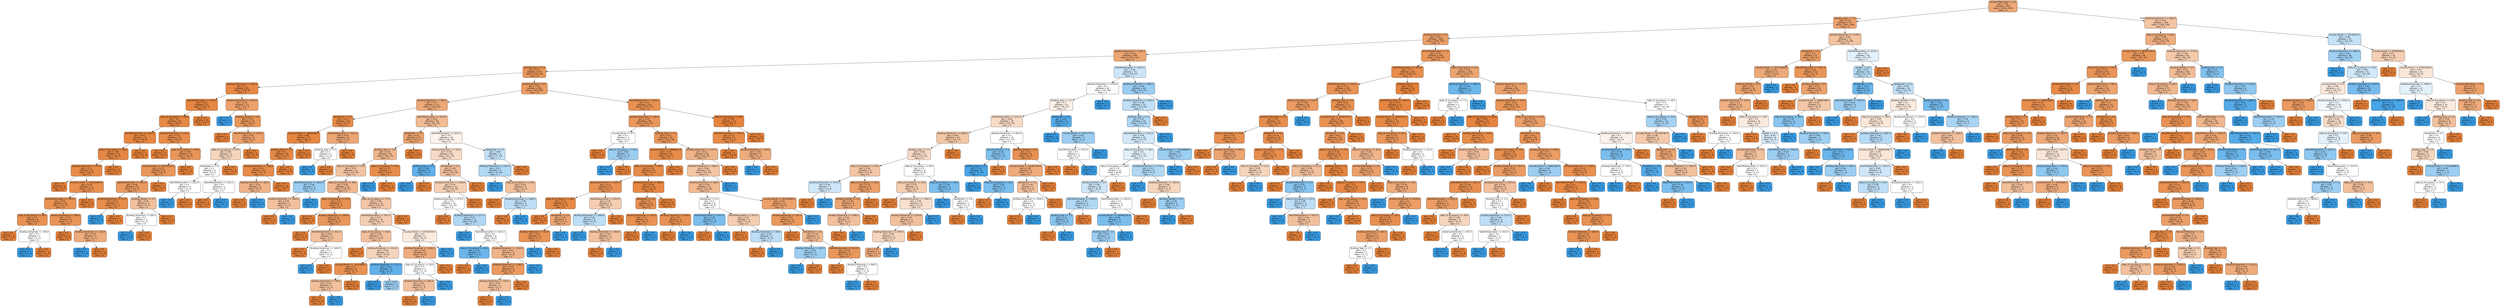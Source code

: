 digraph Tree {
node [shape=box, style="filled, rounded", color="black", fontname=helvetica] ;
edge [fontname=helvetica] ;
0 [label="NumberOfWindows <= 4.5\ngini = 0.36\nsamples = 902\nvalue = [1093, 339]\nclass = 0", fillcolor="#eda876"] ;
1 [label="Building_Type <= 3.5\ngini = 0.33\nsamples = 717\nvalue = [907, 239]\nclass = 0", fillcolor="#eca26d"] ;
0 -> 1 [labeldistance=2.5, labelangle=45, headlabel="True"] ;
2 [label="Building_Fenced <= 0.5\ngini = 0.31\nsamples = 646\nvalue = [834, 201]\nclass = 0", fillcolor="#eb9f69"] ;
1 -> 2 ;
3 [label="Building Dimension <= 2333.5\ngini = 0.34\nsamples = 406\nvalue = [505, 143]\nclass = 0", fillcolor="#eca571"] ;
2 -> 3 ;
4 [label="Building_Type <= 1.5\ngini = 0.25\nsamples = 333\nvalue = [455, 76]\nclass = 0", fillcolor="#e9965a"] ;
3 -> 4 ;
5 [label="Building Dimension <= 1902.0\ngini = 0.1\nsamples = 85\nvalue = [136, 8]\nclass = 0", fillcolor="#e78845"] ;
4 -> 5 ;
6 [label="YearOfObservation <= 2014.5\ngini = 0.07\nsamples = 72\nvalue = [124, 5]\nclass = 0", fillcolor="#e68641"] ;
5 -> 6 ;
7 [label="Date_of_Occupancy <= 58.0\ngini = 0.1\nsamples = 54\nvalue = [88, 5]\nclass = 0", fillcolor="#e68844"] ;
6 -> 7 ;
8 [label="YearOfObservation <= 2013.5\ngini = 0.07\nsamples = 32\nvalue = [54, 2]\nclass = 0", fillcolor="#e68640"] ;
7 -> 8 ;
9 [label="Date_of_Occupancy <= 48.0\ngini = 0.09\nsamples = 25\nvalue = [39, 2]\nclass = 0", fillcolor="#e68743"] ;
8 -> 9 ;
10 [label="Building Dimension <= 379.5\ngini = 0.13\nsamples = 16\nvalue = [26, 2]\nclass = 0", fillcolor="#e78b48"] ;
9 -> 10 ;
11 [label="gini = 0.0\nsamples = 5\nvalue = [9, 0]\nclass = 0", fillcolor="#e58139"] ;
10 -> 11 ;
12 [label="Insured_Period <= 290410944.5\ngini = 0.19\nsamples = 11\nvalue = [17, 2]\nclass = 0", fillcolor="#e89050"] ;
10 -> 12 ;
13 [label="YearOfObservation <= 2012.5\ngini = 0.21\nsamples = 10\nvalue = [15, 2]\nclass = 0", fillcolor="#e89253"] ;
12 -> 13 ;
14 [label="Date_of_Occupancy <= 36.0\ngini = 0.2\nsamples = 6\nvalue = [8, 1]\nclass = 0", fillcolor="#e89152"] ;
13 -> 14 ;
15 [label="gini = 0.0\nsamples = 4\nvalue = [7, 0]\nclass = 0", fillcolor="#e58139"] ;
14 -> 15 ;
16 [label="Building Dimension <= 540.0\ngini = 0.5\nsamples = 2\nvalue = [1, 1]\nclass = 0", fillcolor="#ffffff"] ;
14 -> 16 ;
17 [label="gini = 0.0\nsamples = 1\nvalue = [0, 1]\nclass =  1", fillcolor="#399de5"] ;
16 -> 17 ;
18 [label="gini = 0.0\nsamples = 1\nvalue = [1, 0]\nclass = 0", fillcolor="#e58139"] ;
16 -> 18 ;
19 [label="Building Dimension <= 990.0\ngini = 0.22\nsamples = 4\nvalue = [7, 1]\nclass = 0", fillcolor="#e99355"] ;
13 -> 19 ;
20 [label="gini = 0.0\nsamples = 2\nvalue = [4, 0]\nclass = 0", fillcolor="#e58139"] ;
19 -> 20 ;
21 [label="Building Dimension <= 1150.0\ngini = 0.38\nsamples = 2\nvalue = [3, 1]\nclass = 0", fillcolor="#eeab7b"] ;
19 -> 21 ;
22 [label="gini = 0.0\nsamples = 1\nvalue = [0, 1]\nclass =  1", fillcolor="#399de5"] ;
21 -> 22 ;
23 [label="gini = 0.0\nsamples = 1\nvalue = [3, 0]\nclass = 0", fillcolor="#e58139"] ;
21 -> 23 ;
24 [label="gini = 0.0\nsamples = 1\nvalue = [2, 0]\nclass = 0", fillcolor="#e58139"] ;
12 -> 24 ;
25 [label="gini = 0.0\nsamples = 9\nvalue = [13, 0]\nclass = 0", fillcolor="#e58139"] ;
9 -> 25 ;
26 [label="gini = 0.0\nsamples = 7\nvalue = [15, 0]\nclass = 0", fillcolor="#e58139"] ;
8 -> 26 ;
27 [label="Building Dimension <= 435.0\ngini = 0.15\nsamples = 22\nvalue = [34, 3]\nclass = 0", fillcolor="#e78c4a"] ;
7 -> 27 ;
28 [label="gini = 0.0\nsamples = 8\nvalue = [15, 0]\nclass = 0", fillcolor="#e58139"] ;
27 -> 28 ;
29 [label="Date_of_Occupancy <= 90.0\ngini = 0.24\nsamples = 14\nvalue = [19, 3]\nclass = 0", fillcolor="#e99558"] ;
27 -> 29 ;
30 [label="Insured_Period <= 207650272.5\ngini = 0.24\nsamples = 13\nvalue = [18, 3]\nclass = 0", fillcolor="#e9965a"] ;
29 -> 30 ;
31 [label="YearOfObservation <= 2013.5\ngini = 0.28\nsamples = 12\nvalue = [15, 3]\nclass = 0", fillcolor="#ea9a61"] ;
30 -> 31 ;
32 [label="Building Dimension <= 571.5\ngini = 0.15\nsamples = 7\nvalue = [11, 1]\nclass = 0", fillcolor="#e78c4b"] ;
31 -> 32 ;
33 [label="gini = 0.0\nsamples = 1\nvalue = [0, 1]\nclass =  1", fillcolor="#399de5"] ;
32 -> 33 ;
34 [label="gini = 0.0\nsamples = 6\nvalue = [11, 0]\nclass = 0", fillcolor="#e58139"] ;
32 -> 34 ;
35 [label="Building_Painted <= 0.5\ngini = 0.44\nsamples = 5\nvalue = [4, 2]\nclass = 0", fillcolor="#f2c09c"] ;
31 -> 35 ;
36 [label="Building Dimension <= 935.0\ngini = 0.5\nsamples = 3\nvalue = [2, 2]\nclass = 0", fillcolor="#ffffff"] ;
35 -> 36 ;
37 [label="gini = 0.0\nsamples = 1\nvalue = [0, 2]\nclass =  1", fillcolor="#399de5"] ;
36 -> 37 ;
38 [label="gini = 0.0\nsamples = 2\nvalue = [2, 0]\nclass = 0", fillcolor="#e58139"] ;
36 -> 38 ;
39 [label="gini = 0.0\nsamples = 2\nvalue = [2, 0]\nclass = 0", fillcolor="#e58139"] ;
35 -> 39 ;
40 [label="gini = 0.0\nsamples = 1\nvalue = [3, 0]\nclass = 0", fillcolor="#e58139"] ;
30 -> 40 ;
41 [label="gini = 0.0\nsamples = 1\nvalue = [1, 0]\nclass = 0", fillcolor="#e58139"] ;
29 -> 41 ;
42 [label="gini = 0.0\nsamples = 18\nvalue = [36, 0]\nclass = 0", fillcolor="#e58139"] ;
6 -> 42 ;
43 [label="Building Dimension <= 1953.0\ngini = 0.32\nsamples = 13\nvalue = [12, 3]\nclass = 0", fillcolor="#eca06a"] ;
5 -> 43 ;
44 [label="gini = 0.0\nsamples = 1\nvalue = [0, 1]\nclass =  1", fillcolor="#399de5"] ;
43 -> 44 ;
45 [label="Building_Painted <= 0.5\ngini = 0.24\nsamples = 12\nvalue = [12, 2]\nclass = 0", fillcolor="#e9965a"] ;
43 -> 45 ;
46 [label="gini = 0.0\nsamples = 4\nvalue = [4, 0]\nclass = 0", fillcolor="#e58139"] ;
45 -> 46 ;
47 [label="YearOfObservation <= 2013.5\ngini = 0.32\nsamples = 8\nvalue = [8, 2]\nclass = 0", fillcolor="#eca06a"] ;
45 -> 47 ;
48 [label="Date_of_Occupancy <= 50.0\ngini = 0.48\nsamples = 5\nvalue = [3, 2]\nclass = 0", fillcolor="#f6d5bd"] ;
47 -> 48 ;
49 [label="Residential <= 0.5\ngini = 0.5\nsamples = 4\nvalue = [2, 2]\nclass = 0", fillcolor="#ffffff"] ;
48 -> 49 ;
50 [label="YearOfObservation <= 2012.5\ngini = 0.5\nsamples = 2\nvalue = [1, 1]\nclass = 0", fillcolor="#ffffff"] ;
49 -> 50 ;
51 [label="gini = 0.0\nsamples = 1\nvalue = [0, 1]\nclass =  1", fillcolor="#399de5"] ;
50 -> 51 ;
52 [label="gini = 0.0\nsamples = 1\nvalue = [1, 0]\nclass = 0", fillcolor="#e58139"] ;
50 -> 52 ;
53 [label="YearOfObservation <= 2012.5\ngini = 0.5\nsamples = 2\nvalue = [1, 1]\nclass = 0", fillcolor="#ffffff"] ;
49 -> 53 ;
54 [label="gini = 0.0\nsamples = 1\nvalue = [1, 0]\nclass = 0", fillcolor="#e58139"] ;
53 -> 54 ;
55 [label="gini = 0.0\nsamples = 1\nvalue = [0, 1]\nclass =  1", fillcolor="#399de5"] ;
53 -> 55 ;
56 [label="gini = 0.0\nsamples = 1\nvalue = [1, 0]\nclass = 0", fillcolor="#e58139"] ;
48 -> 56 ;
57 [label="gini = 0.0\nsamples = 3\nvalue = [5, 0]\nclass = 0", fillcolor="#e58139"] ;
47 -> 57 ;
58 [label="Building_Painted <= 0.5\ngini = 0.29\nsamples = 248\nvalue = [319, 68]\nclass = 0", fillcolor="#eb9c63"] ;
4 -> 58 ;
59 [label="Building Dimension <= 585.0\ngini = 0.37\nsamples = 121\nvalue = [144, 46]\nclass = 0", fillcolor="#eda978"] ;
58 -> 59 ;
60 [label="Residential <= 0.5\ngini = 0.13\nsamples = 39\nvalue = [53, 4]\nclass = 0", fillcolor="#e78b48"] ;
59 -> 60 ;
61 [label="Insured_Period <= 49863388.5\ngini = 0.08\nsamples = 33\nvalue = [46, 2]\nclass = 0", fillcolor="#e68642"] ;
60 -> 61 ;
62 [label="Building_Type <= 2.5\ngini = 0.1\nsamples = 28\nvalue = [37, 2]\nclass = 0", fillcolor="#e68844"] ;
61 -> 62 ;
63 [label="Building Dimension <= 292.0\ngini = 0.15\nsamples = 20\nvalue = [23, 2]\nclass = 0", fillcolor="#e78c4a"] ;
62 -> 63 ;
64 [label="Building Dimension <= 282.0\ngini = 0.41\nsamples = 6\nvalue = [5, 2]\nclass = 0", fillcolor="#efb388"] ;
63 -> 64 ;
65 [label="gini = 0.0\nsamples = 5\nvalue = [5, 0]\nclass = 0", fillcolor="#e58139"] ;
64 -> 65 ;
66 [label="gini = 0.0\nsamples = 1\nvalue = [0, 2]\nclass =  1", fillcolor="#399de5"] ;
64 -> 66 ;
67 [label="gini = 0.0\nsamples = 14\nvalue = [18, 0]\nclass = 0", fillcolor="#e58139"] ;
63 -> 67 ;
68 [label="gini = 0.0\nsamples = 8\nvalue = [14, 0]\nclass = 0", fillcolor="#e58139"] ;
62 -> 68 ;
69 [label="gini = 0.0\nsamples = 5\nvalue = [9, 0]\nclass = 0", fillcolor="#e58139"] ;
61 -> 69 ;
70 [label="YearOfObservation <= 2012.5\ngini = 0.35\nsamples = 6\nvalue = [7, 2]\nclass = 0", fillcolor="#eca572"] ;
60 -> 70 ;
71 [label="Building_Type <= 2.5\ngini = 0.5\nsamples = 2\nvalue = [2, 2]\nclass = 0", fillcolor="#ffffff"] ;
70 -> 71 ;
72 [label="gini = 0.0\nsamples = 1\nvalue = [0, 2]\nclass =  1", fillcolor="#399de5"] ;
71 -> 72 ;
73 [label="gini = 0.0\nsamples = 1\nvalue = [2, 0]\nclass = 0", fillcolor="#e58139"] ;
71 -> 73 ;
74 [label="gini = 0.0\nsamples = 4\nvalue = [5, 0]\nclass = 0", fillcolor="#e58139"] ;
70 -> 74 ;
75 [label="YearOfObservation <= 2013.5\ngini = 0.43\nsamples = 82\nvalue = [91, 42]\nclass = 0", fillcolor="#f1bb94"] ;
59 -> 75 ;
76 [label="Residential <= 0.5\ngini = 0.33\nsamples = 47\nvalue = [63, 17]\nclass = 0", fillcolor="#eca36e"] ;
75 -> 76 ;
77 [label="Building_Type <= 2.5\ngini = 0.42\nsamples = 36\nvalue = [40, 17]\nclass = 0", fillcolor="#f0b78d"] ;
76 -> 77 ;
78 [label="Date_of_Occupancy <= 33.5\ngini = 0.45\nsamples = 31\nvalue = [30, 16]\nclass = 0", fillcolor="#f3c4a3"] ;
77 -> 78 ;
79 [label="YearOfObservation <= 2012.5\ngini = 0.44\nsamples = 5\nvalue = [2, 4]\nclass =  1", fillcolor="#9ccef2"] ;
78 -> 79 ;
80 [label="Building Dimension <= 1400.0\ngini = 0.44\nsamples = 2\nvalue = [2, 1]\nclass = 0", fillcolor="#f2c09c"] ;
79 -> 80 ;
81 [label="gini = 0.0\nsamples = 1\nvalue = [2, 0]\nclass = 0", fillcolor="#e58139"] ;
80 -> 81 ;
82 [label="gini = 0.0\nsamples = 1\nvalue = [0, 1]\nclass =  1", fillcolor="#399de5"] ;
80 -> 82 ;
83 [label="gini = 0.0\nsamples = 3\nvalue = [0, 3]\nclass =  1", fillcolor="#399de5"] ;
79 -> 83 ;
84 [label="Date_of_Occupancy <= 48.0\ngini = 0.42\nsamples = 26\nvalue = [28, 12]\nclass = 0", fillcolor="#f0b78e"] ;
78 -> 84 ;
85 [label="Date_of_Occupancy <= 37.5\ngini = 0.2\nsamples = 7\nvalue = [8, 1]\nclass = 0", fillcolor="#e89152"] ;
84 -> 85 ;
86 [label="gini = 0.0\nsamples = 1\nvalue = [2, 0]\nclass = 0", fillcolor="#e58139"] ;
85 -> 86 ;
87 [label="Building Dimension <= 1600.0\ngini = 0.24\nsamples = 6\nvalue = [6, 1]\nclass = 0", fillcolor="#e9965a"] ;
85 -> 87 ;
88 [label="gini = 0.0\nsamples = 3\nvalue = [4, 0]\nclass = 0", fillcolor="#e58139"] ;
87 -> 88 ;
89 [label="YearOfObservation <= 2012.5\ngini = 0.44\nsamples = 3\nvalue = [2, 1]\nclass = 0", fillcolor="#f2c09c"] ;
87 -> 89 ;
90 [label="gini = 0.0\nsamples = 1\nvalue = [1, 0]\nclass = 0", fillcolor="#e58139"] ;
89 -> 90 ;
91 [label="Building Dimension <= 1850.0\ngini = 0.5\nsamples = 2\nvalue = [1, 1]\nclass = 0", fillcolor="#ffffff"] ;
89 -> 91 ;
92 [label="gini = 0.0\nsamples = 1\nvalue = [0, 1]\nclass =  1", fillcolor="#399de5"] ;
91 -> 92 ;
93 [label="gini = 0.0\nsamples = 1\nvalue = [1, 0]\nclass = 0", fillcolor="#e58139"] ;
91 -> 93 ;
94 [label="Date_of_Occupancy <= 77.5\ngini = 0.46\nsamples = 19\nvalue = [20, 11]\nclass = 0", fillcolor="#f3c6a6"] ;
84 -> 94 ;
95 [label="YearOfObservation <= 2012.5\ngini = 0.47\nsamples = 18\nvalue = [18, 11]\nclass = 0", fillcolor="#f5ceb2"] ;
94 -> 95 ;
96 [label="Date_of_Occupancy <= 58.0\ngini = 0.44\nsamples = 11\nvalue = [12, 6]\nclass = 0", fillcolor="#f2c09c"] ;
95 -> 96 ;
97 [label="gini = 0.0\nsamples = 2\nvalue = [3, 0]\nclass = 0", fillcolor="#e58139"] ;
96 -> 97 ;
98 [label="Building Dimension <= 1033.0\ngini = 0.48\nsamples = 9\nvalue = [9, 6]\nclass = 0", fillcolor="#f6d5bd"] ;
96 -> 98 ;
99 [label="Insured_Period <= 19125684.5\ngini = 0.2\nsamples = 6\nvalue = [8, 1]\nclass = 0", fillcolor="#e89152"] ;
98 -> 99 ;
100 [label="Building Dimension <= 790.0\ngini = 0.44\nsamples = 3\nvalue = [2, 1]\nclass = 0", fillcolor="#f2c09c"] ;
99 -> 100 ;
101 [label="gini = 0.0\nsamples = 2\nvalue = [2, 0]\nclass = 0", fillcolor="#e58139"] ;
100 -> 101 ;
102 [label="gini = 0.0\nsamples = 1\nvalue = [0, 1]\nclass =  1", fillcolor="#399de5"] ;
100 -> 102 ;
103 [label="gini = 0.0\nsamples = 3\nvalue = [6, 0]\nclass = 0", fillcolor="#e58139"] ;
99 -> 103 ;
104 [label="Building Dimension <= 1117.0\ngini = 0.28\nsamples = 3\nvalue = [1, 5]\nclass =  1", fillcolor="#61b1ea"] ;
98 -> 104 ;
105 [label="gini = 0.0\nsamples = 1\nvalue = [0, 3]\nclass =  1", fillcolor="#399de5"] ;
104 -> 105 ;
106 [label="gini = 0.44\nsamples = 2\nvalue = [1, 2]\nclass =  1", fillcolor="#9ccef2"] ;
104 -> 106 ;
107 [label="Insured_Period <= 247945200.5\ngini = 0.5\nsamples = 7\nvalue = [6, 5]\nclass = 0", fillcolor="#fbeade"] ;
95 -> 107 ;
108 [label="Building Dimension <= 1036.5\ngini = 0.38\nsamples = 6\nvalue = [6, 2]\nclass = 0", fillcolor="#eeab7b"] ;
107 -> 108 ;
109 [label="Date_of_Occupancy <= 58.0\ngini = 0.5\nsamples = 3\nvalue = [2, 2]\nclass = 0", fillcolor="#ffffff"] ;
108 -> 109 ;
110 [label="Building Dimension <= 885.0\ngini = 0.44\nsamples = 2\nvalue = [2, 1]\nclass = 0", fillcolor="#f2c09c"] ;
109 -> 110 ;
111 [label="gini = 0.0\nsamples = 1\nvalue = [2, 0]\nclass = 0", fillcolor="#e58139"] ;
110 -> 111 ;
112 [label="gini = 0.0\nsamples = 1\nvalue = [0, 1]\nclass =  1", fillcolor="#399de5"] ;
110 -> 112 ;
113 [label="gini = 0.0\nsamples = 1\nvalue = [0, 1]\nclass =  1", fillcolor="#399de5"] ;
109 -> 113 ;
114 [label="gini = 0.0\nsamples = 3\nvalue = [4, 0]\nclass = 0", fillcolor="#e58139"] ;
108 -> 114 ;
115 [label="gini = 0.0\nsamples = 1\nvalue = [0, 3]\nclass =  1", fillcolor="#399de5"] ;
107 -> 115 ;
116 [label="gini = 0.0\nsamples = 1\nvalue = [2, 0]\nclass = 0", fillcolor="#e58139"] ;
94 -> 116 ;
117 [label="Date_of_Occupancy <= 48.0\ngini = 0.17\nsamples = 5\nvalue = [10, 1]\nclass = 0", fillcolor="#e88e4d"] ;
77 -> 117 ;
118 [label="gini = 0.0\nsamples = 1\nvalue = [0, 1]\nclass =  1", fillcolor="#399de5"] ;
117 -> 118 ;
119 [label="gini = 0.0\nsamples = 4\nvalue = [10, 0]\nclass = 0", fillcolor="#e58139"] ;
117 -> 119 ;
120 [label="gini = 0.0\nsamples = 11\nvalue = [23, 0]\nclass = 0", fillcolor="#e58139"] ;
76 -> 120 ;
121 [label="YearOfObservation <= 2015.5\ngini = 0.5\nsamples = 35\nvalue = [28, 25]\nclass = 0", fillcolor="#fcf2ea"] ;
75 -> 121 ;
122 [label="Building Dimension <= 750.0\ngini = 0.49\nsamples = 26\nvalue = [21, 15]\nclass = 0", fillcolor="#f8dbc6"] ;
121 -> 122 ;
123 [label="Building_Type <= 2.5\ngini = 0.28\nsamples = 4\nvalue = [1, 5]\nclass =  1", fillcolor="#61b1ea"] ;
122 -> 123 ;
124 [label="gini = 0.0\nsamples = 3\nvalue = [0, 5]\nclass =  1", fillcolor="#399de5"] ;
123 -> 124 ;
125 [label="gini = 0.0\nsamples = 1\nvalue = [1, 0]\nclass = 0", fillcolor="#e58139"] ;
123 -> 125 ;
126 [label="Residential <= 0.5\ngini = 0.44\nsamples = 22\nvalue = [20, 10]\nclass = 0", fillcolor="#f2c09c"] ;
122 -> 126 ;
127 [label="Building Dimension <= 1818.0\ngini = 0.47\nsamples = 19\nvalue = [16, 10]\nclass = 0", fillcolor="#f5d0b5"] ;
126 -> 127 ;
128 [label="Building Dimension <= 975.0\ngini = 0.5\nsamples = 14\nvalue = [10, 10]\nclass = 0", fillcolor="#ffffff"] ;
127 -> 128 ;
129 [label="gini = 0.0\nsamples = 3\nvalue = [4, 0]\nclass = 0", fillcolor="#e58139"] ;
128 -> 129 ;
130 [label="Building Dimension <= 1177.5\ngini = 0.47\nsamples = 11\nvalue = [6, 10]\nclass =  1", fillcolor="#b0d8f5"] ;
128 -> 130 ;
131 [label="gini = 0.0\nsamples = 3\nvalue = [0, 4]\nclass =  1", fillcolor="#399de5"] ;
130 -> 131 ;
132 [label="YearOfObservation <= 2014.5\ngini = 0.5\nsamples = 8\nvalue = [6, 6]\nclass = 0", fillcolor="#ffffff"] ;
130 -> 132 ;
133 [label="Date_of_Occupancy <= 50.0\ngini = 0.32\nsamples = 3\nvalue = [1, 4]\nclass =  1", fillcolor="#6ab6ec"] ;
132 -> 133 ;
134 [label="gini = 0.0\nsamples = 1\nvalue = [1, 0]\nclass = 0", fillcolor="#e58139"] ;
133 -> 134 ;
135 [label="gini = 0.0\nsamples = 2\nvalue = [0, 4]\nclass =  1", fillcolor="#399de5"] ;
133 -> 135 ;
136 [label="Building Dimension <= 1525.0\ngini = 0.41\nsamples = 5\nvalue = [5, 2]\nclass = 0", fillcolor="#efb388"] ;
132 -> 136 ;
137 [label="Building Dimension <= 1430.5\ngini = 0.28\nsamples = 4\nvalue = [5, 1]\nclass = 0", fillcolor="#ea9a61"] ;
136 -> 137 ;
138 [label="Building Dimension <= 1355.5\ngini = 0.44\nsamples = 2\nvalue = [2, 1]\nclass = 0", fillcolor="#f2c09c"] ;
137 -> 138 ;
139 [label="gini = 0.0\nsamples = 1\nvalue = [2, 0]\nclass = 0", fillcolor="#e58139"] ;
138 -> 139 ;
140 [label="gini = 0.0\nsamples = 1\nvalue = [0, 1]\nclass =  1", fillcolor="#399de5"] ;
138 -> 140 ;
141 [label="gini = 0.0\nsamples = 2\nvalue = [3, 0]\nclass = 0", fillcolor="#e58139"] ;
137 -> 141 ;
142 [label="gini = 0.0\nsamples = 1\nvalue = [0, 1]\nclass =  1", fillcolor="#399de5"] ;
136 -> 142 ;
143 [label="gini = 0.0\nsamples = 5\nvalue = [6, 0]\nclass = 0", fillcolor="#e58139"] ;
127 -> 143 ;
144 [label="gini = 0.0\nsamples = 3\nvalue = [4, 0]\nclass = 0", fillcolor="#e58139"] ;
126 -> 144 ;
145 [label="Residential <= 0.5\ngini = 0.48\nsamples = 9\nvalue = [7, 10]\nclass =  1", fillcolor="#c4e2f7"] ;
121 -> 145 ;
146 [label="Building Dimension <= 1257.5\ngini = 0.47\nsamples = 8\nvalue = [6, 10]\nclass =  1", fillcolor="#b0d8f5"] ;
145 -> 146 ;
147 [label="gini = 0.0\nsamples = 3\nvalue = [0, 7]\nclass =  1", fillcolor="#399de5"] ;
146 -> 147 ;
148 [label="Date_of_Occupancy <= 50.0\ngini = 0.44\nsamples = 5\nvalue = [6, 3]\nclass = 0", fillcolor="#f2c09c"] ;
146 -> 148 ;
149 [label="gini = 0.0\nsamples = 3\nvalue = [4, 0]\nclass = 0", fillcolor="#e58139"] ;
148 -> 149 ;
150 [label="Building Dimension <= 1482.5\ngini = 0.48\nsamples = 2\nvalue = [2, 3]\nclass =  1", fillcolor="#bddef6"] ;
148 -> 150 ;
151 [label="gini = 0.0\nsamples = 1\nvalue = [2, 0]\nclass = 0", fillcolor="#e58139"] ;
150 -> 151 ;
152 [label="gini = 0.0\nsamples = 1\nvalue = [0, 3]\nclass =  1", fillcolor="#399de5"] ;
150 -> 152 ;
153 [label="gini = 0.0\nsamples = 1\nvalue = [1, 0]\nclass = 0", fillcolor="#e58139"] ;
145 -> 153 ;
154 [label="YearOfObservation <= 2014.5\ngini = 0.2\nsamples = 127\nvalue = [175, 22]\nclass = 0", fillcolor="#e89152"] ;
58 -> 154 ;
155 [label="Building Dimension <= 164.0\ngini = 0.25\nsamples = 96\nvalue = [123, 21]\nclass = 0", fillcolor="#e9975b"] ;
154 -> 155 ;
156 [label="Insured_Period <= 0.5\ngini = 0.5\nsamples = 3\nvalue = [2, 2]\nclass = 0", fillcolor="#ffffff"] ;
155 -> 156 ;
157 [label="gini = 0.0\nsamples = 1\nvalue = [1, 0]\nclass = 0", fillcolor="#e58139"] ;
156 -> 157 ;
158 [label="Date_of_Occupancy <= 50.0\ngini = 0.44\nsamples = 2\nvalue = [1, 2]\nclass =  1", fillcolor="#9ccef2"] ;
156 -> 158 ;
159 [label="gini = 0.0\nsamples = 1\nvalue = [0, 2]\nclass =  1", fillcolor="#399de5"] ;
158 -> 159 ;
160 [label="gini = 0.0\nsamples = 1\nvalue = [1, 0]\nclass = 0", fillcolor="#e58139"] ;
158 -> 160 ;
161 [label="Building_Type <= 2.5\ngini = 0.23\nsamples = 93\nvalue = [121, 19]\nclass = 0", fillcolor="#e99558"] ;
155 -> 161 ;
162 [label="Insured_Period <= 20684932.5\ngini = 0.13\nsamples = 65\nvalue = [91, 7]\nclass = 0", fillcolor="#e78b48"] ;
161 -> 162 ;
163 [label="Date_of_Occupancy <= 58.0\ngini = 0.16\nsamples = 53\nvalue = [75, 7]\nclass = 0", fillcolor="#e78d4b"] ;
162 -> 163 ;
164 [label="Building Dimension <= 1450.0\ngini = 0.21\nsamples = 27\nvalue = [37, 5]\nclass = 0", fillcolor="#e99254"] ;
163 -> 164 ;
165 [label="Date_of_Occupancy <= 48.0\ngini = 0.11\nsamples = 22\nvalue = [32, 2]\nclass = 0", fillcolor="#e78945"] ;
164 -> 165 ;
166 [label="gini = 0.0\nsamples = 15\nvalue = [25, 0]\nclass = 0", fillcolor="#e58139"] ;
165 -> 166 ;
167 [label="Residential <= 0.5\ngini = 0.35\nsamples = 7\nvalue = [7, 2]\nclass = 0", fillcolor="#eca572"] ;
165 -> 167 ;
168 [label="Building Dimension <= 443.0\ngini = 0.22\nsamples = 6\nvalue = [7, 1]\nclass = 0", fillcolor="#e99355"] ;
167 -> 168 ;
169 [label="gini = 0.0\nsamples = 1\nvalue = [0, 1]\nclass =  1", fillcolor="#399de5"] ;
168 -> 169 ;
170 [label="gini = 0.0\nsamples = 5\nvalue = [7, 0]\nclass = 0", fillcolor="#e58139"] ;
168 -> 170 ;
171 [label="gini = 0.0\nsamples = 1\nvalue = [0, 1]\nclass =  1", fillcolor="#399de5"] ;
167 -> 171 ;
172 [label="YearOfObservation <= 2012.5\ngini = 0.47\nsamples = 5\nvalue = [5, 3]\nclass = 0", fillcolor="#f5cdb0"] ;
164 -> 172 ;
173 [label="Building Dimension <= 1940.0\ngini = 0.48\nsamples = 4\nvalue = [2, 3]\nclass =  1", fillcolor="#bddef6"] ;
172 -> 173 ;
174 [label="gini = 0.0\nsamples = 2\nvalue = [0, 2]\nclass =  1", fillcolor="#399de5"] ;
173 -> 174 ;
175 [label="Building Dimension <= 2044.5\ngini = 0.44\nsamples = 2\nvalue = [2, 1]\nclass = 0", fillcolor="#f2c09c"] ;
173 -> 175 ;
176 [label="gini = 0.0\nsamples = 1\nvalue = [2, 0]\nclass = 0", fillcolor="#e58139"] ;
175 -> 176 ;
177 [label="gini = 0.0\nsamples = 1\nvalue = [0, 1]\nclass =  1", fillcolor="#399de5"] ;
175 -> 177 ;
178 [label="gini = 0.0\nsamples = 1\nvalue = [3, 0]\nclass = 0", fillcolor="#e58139"] ;
172 -> 178 ;
179 [label="Building Dimension <= 584.0\ngini = 0.09\nsamples = 26\nvalue = [38, 2]\nclass = 0", fillcolor="#e68843"] ;
163 -> 179 ;
180 [label="Residential <= 0.5\ngini = 0.2\nsamples = 11\nvalue = [16, 2]\nclass = 0", fillcolor="#e89152"] ;
179 -> 180 ;
181 [label="Building Dimension <= 505.0\ngini = 0.2\nsamples = 6\nvalue = [8, 1]\nclass = 0", fillcolor="#e89152"] ;
180 -> 181 ;
182 [label="gini = 0.0\nsamples = 5\nvalue = [8, 0]\nclass = 0", fillcolor="#e58139"] ;
181 -> 182 ;
183 [label="gini = 0.0\nsamples = 1\nvalue = [0, 1]\nclass =  1", fillcolor="#399de5"] ;
181 -> 183 ;
184 [label="Building Dimension <= 564.0\ngini = 0.2\nsamples = 5\nvalue = [8, 1]\nclass = 0", fillcolor="#e89152"] ;
180 -> 184 ;
185 [label="gini = 0.0\nsamples = 4\nvalue = [8, 0]\nclass = 0", fillcolor="#e58139"] ;
184 -> 185 ;
186 [label="gini = 0.0\nsamples = 1\nvalue = [0, 1]\nclass =  1", fillcolor="#399de5"] ;
184 -> 186 ;
187 [label="gini = 0.0\nsamples = 15\nvalue = [22, 0]\nclass = 0", fillcolor="#e58139"] ;
179 -> 187 ;
188 [label="gini = 0.0\nsamples = 12\nvalue = [16, 0]\nclass = 0", fillcolor="#e58139"] ;
162 -> 188 ;
189 [label="Building Dimension <= 1117.5\ngini = 0.41\nsamples = 28\nvalue = [30, 12]\nclass = 0", fillcolor="#efb388"] ;
161 -> 189 ;
190 [label="Building Dimension <= 1082.5\ngini = 0.46\nsamples = 22\nvalue = [22, 12]\nclass = 0", fillcolor="#f3c6a5"] ;
189 -> 190 ;
191 [label="Building Dimension <= 408.0\ngini = 0.43\nsamples = 21\nvalue = [22, 10]\nclass = 0", fillcolor="#f1ba93"] ;
190 -> 191 ;
192 [label="Residential <= 0.5\ngini = 0.5\nsamples = 8\nvalue = [6, 6]\nclass = 0", fillcolor="#ffffff"] ;
191 -> 192 ;
193 [label="YearOfObservation <= 2012.5\ngini = 0.38\nsamples = 3\nvalue = [1, 3]\nclass =  1", fillcolor="#7bbeee"] ;
192 -> 193 ;
194 [label="gini = 0.0\nsamples = 1\nvalue = [1, 0]\nclass = 0", fillcolor="#e58139"] ;
193 -> 194 ;
195 [label="gini = 0.0\nsamples = 2\nvalue = [0, 3]\nclass =  1", fillcolor="#399de5"] ;
193 -> 195 ;
196 [label="YearOfObservation <= 2013.5\ngini = 0.47\nsamples = 5\nvalue = [5, 3]\nclass = 0", fillcolor="#f5cdb0"] ;
192 -> 196 ;
197 [label="gini = 0.0\nsamples = 3\nvalue = [3, 0]\nclass = 0", fillcolor="#e58139"] ;
196 -> 197 ;
198 [label="Building Dimension <= 390.0\ngini = 0.48\nsamples = 2\nvalue = [2, 3]\nclass =  1", fillcolor="#bddef6"] ;
196 -> 198 ;
199 [label="gini = 0.0\nsamples = 1\nvalue = [2, 0]\nclass = 0", fillcolor="#e58139"] ;
198 -> 199 ;
200 [label="gini = 0.0\nsamples = 1\nvalue = [0, 3]\nclass =  1", fillcolor="#399de5"] ;
198 -> 200 ;
201 [label="Insured_Period <= 397260280.0\ngini = 0.32\nsamples = 13\nvalue = [16, 4]\nclass = 0", fillcolor="#eca06a"] ;
191 -> 201 ;
202 [label="Building Dimension <= 547.5\ngini = 0.27\nsamples = 12\nvalue = [16, 3]\nclass = 0", fillcolor="#ea995e"] ;
201 -> 202 ;
203 [label="gini = 0.0\nsamples = 5\nvalue = [9, 0]\nclass = 0", fillcolor="#e58139"] ;
202 -> 203 ;
204 [label="Residential <= 0.5\ngini = 0.42\nsamples = 7\nvalue = [7, 3]\nclass = 0", fillcolor="#f0b78e"] ;
202 -> 204 ;
205 [label="Building Dimension <= 697.5\ngini = 0.44\nsamples = 2\nvalue = [1, 2]\nclass =  1", fillcolor="#9ccef2"] ;
204 -> 205 ;
206 [label="gini = 0.0\nsamples = 1\nvalue = [0, 2]\nclass =  1", fillcolor="#399de5"] ;
205 -> 206 ;
207 [label="gini = 0.0\nsamples = 1\nvalue = [1, 0]\nclass = 0", fillcolor="#e58139"] ;
205 -> 207 ;
208 [label="YearOfObservation <= 2013.5\ngini = 0.24\nsamples = 5\nvalue = [6, 1]\nclass = 0", fillcolor="#e9965a"] ;
204 -> 208 ;
209 [label="gini = 0.0\nsamples = 3\nvalue = [5, 0]\nclass = 0", fillcolor="#e58139"] ;
208 -> 209 ;
210 [label="Building Dimension <= 660.5\ngini = 0.5\nsamples = 2\nvalue = [1, 1]\nclass = 0", fillcolor="#ffffff"] ;
208 -> 210 ;
211 [label="gini = 0.0\nsamples = 1\nvalue = [0, 1]\nclass =  1", fillcolor="#399de5"] ;
210 -> 211 ;
212 [label="gini = 0.0\nsamples = 1\nvalue = [1, 0]\nclass = 0", fillcolor="#e58139"] ;
210 -> 212 ;
213 [label="gini = 0.0\nsamples = 1\nvalue = [0, 1]\nclass =  1", fillcolor="#399de5"] ;
201 -> 213 ;
214 [label="gini = 0.0\nsamples = 1\nvalue = [0, 2]\nclass =  1", fillcolor="#399de5"] ;
190 -> 214 ;
215 [label="gini = 0.0\nsamples = 6\nvalue = [8, 0]\nclass = 0", fillcolor="#e58139"] ;
189 -> 215 ;
216 [label="Date_of_Occupancy <= 48.0\ngini = 0.04\nsamples = 31\nvalue = [52, 1]\nclass = 0", fillcolor="#e6833d"] ;
154 -> 216 ;
217 [label="YearOfObservation <= 2015.5\ngini = 0.13\nsamples = 8\nvalue = [13, 1]\nclass = 0", fillcolor="#e78b48"] ;
216 -> 217 ;
218 [label="gini = 0.0\nsamples = 5\nvalue = [10, 0]\nclass = 0", fillcolor="#e58139"] ;
217 -> 218 ;
219 [label="Building Dimension <= 250.0\ngini = 0.38\nsamples = 3\nvalue = [3, 1]\nclass = 0", fillcolor="#eeab7b"] ;
217 -> 219 ;
220 [label="gini = 0.0\nsamples = 1\nvalue = [0, 1]\nclass =  1", fillcolor="#399de5"] ;
219 -> 220 ;
221 [label="gini = 0.0\nsamples = 2\nvalue = [3, 0]\nclass = 0", fillcolor="#e58139"] ;
219 -> 221 ;
222 [label="gini = 0.0\nsamples = 23\nvalue = [39, 0]\nclass = 0", fillcolor="#e58139"] ;
216 -> 222 ;
223 [label="YearOfObservation <= 2013.5\ngini = 0.49\nsamples = 73\nvalue = [50, 67]\nclass =  1", fillcolor="#cde6f8"] ;
3 -> 223 ;
224 [label="Building Dimension <= 9704.0\ngini = 0.5\nsamples = 44\nvalue = [35, 36]\nclass =  1", fillcolor="#fafcfe"] ;
223 -> 224 ;
225 [label="Building_Type <= 2.5\ngini = 0.5\nsamples = 41\nvalue = [35, 31]\nclass = 0", fillcolor="#fcf1e8"] ;
224 -> 225 ;
226 [label="YearOfObservation <= 2012.5\ngini = 0.49\nsamples = 35\nvalue = [34, 24]\nclass = 0", fillcolor="#f7dac5"] ;
225 -> 226 ;
227 [label="Building Dimension <= 4006.5\ngini = 0.46\nsamples = 19\nvalue = [22, 12]\nclass = 0", fillcolor="#f3c6a5"] ;
226 -> 227 ;
228 [label="Building_Type <= 1.5\ngini = 0.49\nsamples = 17\nvalue = [17, 12]\nclass = 0", fillcolor="#f7dac5"] ;
227 -> 228 ;
229 [label="Date_of_Occupancy <= 36.0\ngini = 0.46\nsamples = 8\nvalue = [11, 6]\nclass = 0", fillcolor="#f3c6a5"] ;
228 -> 229 ;
230 [label="Building Dimension <= 3575.0\ngini = 0.49\nsamples = 3\nvalue = [3, 4]\nclass =  1", fillcolor="#cee6f8"] ;
229 -> 230 ;
231 [label="gini = 0.0\nsamples = 2\nvalue = [3, 0]\nclass = 0", fillcolor="#e58139"] ;
230 -> 231 ;
232 [label="gini = 0.0\nsamples = 1\nvalue = [0, 4]\nclass =  1", fillcolor="#399de5"] ;
230 -> 232 ;
233 [label="Date_of_Occupancy <= 48.0\ngini = 0.32\nsamples = 5\nvalue = [8, 2]\nclass = 0", fillcolor="#eca06a"] ;
229 -> 233 ;
234 [label="Building_Painted <= 0.5\ngini = 0.35\nsamples = 4\nvalue = [7, 2]\nclass = 0", fillcolor="#eca572"] ;
233 -> 234 ;
235 [label="Building Dimension <= 2936.5\ngini = 0.44\nsamples = 2\nvalue = [4, 2]\nclass = 0", fillcolor="#f2c09c"] ;
234 -> 235 ;
236 [label="gini = 0.0\nsamples = 1\nvalue = [4, 0]\nclass = 0", fillcolor="#e58139"] ;
235 -> 236 ;
237 [label="gini = 0.0\nsamples = 1\nvalue = [0, 2]\nclass =  1", fillcolor="#399de5"] ;
235 -> 237 ;
238 [label="gini = 0.0\nsamples = 2\nvalue = [3, 0]\nclass = 0", fillcolor="#e58139"] ;
234 -> 238 ;
239 [label="gini = 0.0\nsamples = 1\nvalue = [1, 0]\nclass = 0", fillcolor="#e58139"] ;
233 -> 239 ;
240 [label="Date_of_Occupancy <= 48.0\ngini = 0.5\nsamples = 9\nvalue = [6, 6]\nclass = 0", fillcolor="#ffffff"] ;
228 -> 240 ;
241 [label="Date_of_Occupancy <= 36.0\ngini = 0.47\nsamples = 6\nvalue = [5, 3]\nclass = 0", fillcolor="#f5cdb0"] ;
240 -> 241 ;
242 [label="gini = 0.0\nsamples = 1\nvalue = [1, 0]\nclass = 0", fillcolor="#e58139"] ;
241 -> 242 ;
243 [label="Building Dimension <= 3495.5\ngini = 0.49\nsamples = 5\nvalue = [4, 3]\nclass = 0", fillcolor="#f8e0ce"] ;
241 -> 243 ;
244 [label="Building Dimension <= 3230.0\ngini = 0.44\nsamples = 4\nvalue = [4, 2]\nclass = 0", fillcolor="#f2c09c"] ;
243 -> 244 ;
245 [label="Building Dimension <= 2790.0\ngini = 0.48\nsamples = 3\nvalue = [3, 2]\nclass = 0", fillcolor="#f6d5bd"] ;
244 -> 245 ;
246 [label="gini = 0.38\nsamples = 2\nvalue = [3, 1]\nclass = 0", fillcolor="#eeab7b"] ;
245 -> 246 ;
247 [label="gini = 0.0\nsamples = 1\nvalue = [0, 1]\nclass =  1", fillcolor="#399de5"] ;
245 -> 247 ;
248 [label="gini = 0.0\nsamples = 1\nvalue = [1, 0]\nclass = 0", fillcolor="#e58139"] ;
244 -> 248 ;
249 [label="gini = 0.0\nsamples = 1\nvalue = [0, 1]\nclass =  1", fillcolor="#399de5"] ;
243 -> 249 ;
250 [label="Date_of_Occupancy <= 58.0\ngini = 0.38\nsamples = 3\nvalue = [1, 3]\nclass =  1", fillcolor="#7bbeee"] ;
240 -> 250 ;
251 [label="gini = 0.0\nsamples = 1\nvalue = [0, 2]\nclass =  1", fillcolor="#399de5"] ;
250 -> 251 ;
252 [label="Residential <= 0.5\ngini = 0.5\nsamples = 2\nvalue = [1, 1]\nclass = 0", fillcolor="#ffffff"] ;
250 -> 252 ;
253 [label="gini = 0.0\nsamples = 1\nvalue = [1, 0]\nclass = 0", fillcolor="#e58139"] ;
252 -> 253 ;
254 [label="gini = 0.0\nsamples = 1\nvalue = [0, 1]\nclass =  1", fillcolor="#399de5"] ;
252 -> 254 ;
255 [label="gini = 0.0\nsamples = 2\nvalue = [5, 0]\nclass = 0", fillcolor="#e58139"] ;
227 -> 255 ;
256 [label="Building Dimension <= 3650.0\ngini = 0.5\nsamples = 16\nvalue = [12, 12]\nclass = 0", fillcolor="#ffffff"] ;
226 -> 256 ;
257 [label="Insured_Period <= 1.5\ngini = 0.39\nsamples = 8\nvalue = [4, 11]\nclass =  1", fillcolor="#81c1ee"] ;
256 -> 257 ;
258 [label="Building_Type <= 1.5\ngini = 0.15\nsamples = 6\nvalue = [1, 11]\nclass =  1", fillcolor="#4ba6e7"] ;
257 -> 258 ;
259 [label="gini = 0.0\nsamples = 3\nvalue = [0, 8]\nclass =  1", fillcolor="#399de5"] ;
258 -> 259 ;
260 [label="Date_of_Occupancy <= 50.0\ngini = 0.38\nsamples = 3\nvalue = [1, 3]\nclass =  1", fillcolor="#7bbeee"] ;
258 -> 260 ;
261 [label="gini = 0.0\nsamples = 1\nvalue = [1, 0]\nclass = 0", fillcolor="#e58139"] ;
260 -> 261 ;
262 [label="gini = 0.0\nsamples = 2\nvalue = [0, 3]\nclass =  1", fillcolor="#399de5"] ;
260 -> 262 ;
263 [label="gini = 0.0\nsamples = 2\nvalue = [3, 0]\nclass = 0", fillcolor="#e58139"] ;
257 -> 263 ;
264 [label="Building_Painted <= 0.5\ngini = 0.2\nsamples = 8\nvalue = [8, 1]\nclass = 0", fillcolor="#e89152"] ;
256 -> 264 ;
265 [label="Insured_Period <= 332876704.5\ngini = 0.38\nsamples = 4\nvalue = [3, 1]\nclass = 0", fillcolor="#eeab7b"] ;
264 -> 265 ;
266 [label="Residential <= 0.5\ngini = 0.44\nsamples = 3\nvalue = [2, 1]\nclass = 0", fillcolor="#f2c09c"] ;
265 -> 266 ;
267 [label="Building Dimension <= 7029.5\ngini = 0.5\nsamples = 2\nvalue = [1, 1]\nclass = 0", fillcolor="#ffffff"] ;
266 -> 267 ;
268 [label="gini = 0.0\nsamples = 1\nvalue = [1, 0]\nclass = 0", fillcolor="#e58139"] ;
267 -> 268 ;
269 [label="gini = 0.0\nsamples = 1\nvalue = [0, 1]\nclass =  1", fillcolor="#399de5"] ;
267 -> 269 ;
270 [label="gini = 0.0\nsamples = 1\nvalue = [1, 0]\nclass = 0", fillcolor="#e58139"] ;
266 -> 270 ;
271 [label="gini = 0.0\nsamples = 1\nvalue = [1, 0]\nclass = 0", fillcolor="#e58139"] ;
265 -> 271 ;
272 [label="gini = 0.0\nsamples = 4\nvalue = [5, 0]\nclass = 0", fillcolor="#e58139"] ;
264 -> 272 ;
273 [label="Residential <= 0.5\ngini = 0.22\nsamples = 6\nvalue = [1, 7]\nclass =  1", fillcolor="#55abe9"] ;
225 -> 273 ;
274 [label="gini = 0.0\nsamples = 3\nvalue = [0, 5]\nclass =  1", fillcolor="#399de5"] ;
273 -> 274 ;
275 [label="Insured_Period <= 40573772.5\ngini = 0.44\nsamples = 3\nvalue = [1, 2]\nclass =  1", fillcolor="#9ccef2"] ;
273 -> 275 ;
276 [label="YearOfObservation <= 2012.5\ngini = 0.5\nsamples = 2\nvalue = [1, 1]\nclass = 0", fillcolor="#ffffff"] ;
275 -> 276 ;
277 [label="gini = 0.0\nsamples = 1\nvalue = [1, 0]\nclass = 0", fillcolor="#e58139"] ;
276 -> 277 ;
278 [label="gini = 0.0\nsamples = 1\nvalue = [0, 1]\nclass =  1", fillcolor="#399de5"] ;
276 -> 278 ;
279 [label="gini = 0.0\nsamples = 1\nvalue = [0, 1]\nclass =  1", fillcolor="#399de5"] ;
275 -> 279 ;
280 [label="gini = 0.0\nsamples = 3\nvalue = [0, 5]\nclass =  1", fillcolor="#399de5"] ;
224 -> 280 ;
281 [label="Building Dimension <= 5687.5\ngini = 0.44\nsamples = 29\nvalue = [15, 31]\nclass =  1", fillcolor="#99ccf2"] ;
223 -> 281 ;
282 [label="Building Dimension <= 5209.5\ngini = 0.48\nsamples = 22\nvalue = [15, 22]\nclass =  1", fillcolor="#c0e0f7"] ;
281 -> 282 ;
283 [label="Building_Type <= 2.5\ngini = 0.47\nsamples = 20\nvalue = [13, 22]\nclass =  1", fillcolor="#aed7f4"] ;
282 -> 283 ;
284 [label="YearOfObservation <= 2015.5\ngini = 0.49\nsamples = 18\nvalue = [13, 17]\nclass =  1", fillcolor="#d0e8f9"] ;
283 -> 284 ;
285 [label="Date_of_Occupancy <= 58.0\ngini = 0.5\nsamples = 15\nvalue = [11, 13]\nclass =  1", fillcolor="#e1f0fb"] ;
284 -> 285 ;
286 [label="Date_of_Occupancy <= 48.0\ngini = 0.5\nsamples = 11\nvalue = [8, 8]\nclass = 0", fillcolor="#ffffff"] ;
285 -> 286 ;
287 [label="Building_Painted <= 0.5\ngini = 0.49\nsamples = 10\nvalue = [6, 8]\nclass =  1", fillcolor="#cee6f8"] ;
286 -> 287 ;
288 [label="YearOfObservation <= 2014.5\ngini = 0.47\nsamples = 5\nvalue = [3, 5]\nclass =  1", fillcolor="#b0d8f5"] ;
287 -> 288 ;
289 [label="Building_Type <= 1.5\ngini = 0.41\nsamples = 4\nvalue = [2, 5]\nclass =  1", fillcolor="#88c4ef"] ;
288 -> 289 ;
290 [label="gini = 0.0\nsamples = 2\nvalue = [2, 0]\nclass = 0", fillcolor="#e58139"] ;
289 -> 290 ;
291 [label="gini = 0.0\nsamples = 2\nvalue = [0, 5]\nclass =  1", fillcolor="#399de5"] ;
289 -> 291 ;
292 [label="gini = 0.0\nsamples = 1\nvalue = [1, 0]\nclass = 0", fillcolor="#e58139"] ;
288 -> 292 ;
293 [label="YearOfObservation <= 2014.5\ngini = 0.5\nsamples = 5\nvalue = [3, 3]\nclass = 0", fillcolor="#ffffff"] ;
287 -> 293 ;
294 [label="Insured_Period <= 347945216.5\ngini = 0.38\nsamples = 3\nvalue = [1, 3]\nclass =  1", fillcolor="#7bbeee"] ;
293 -> 294 ;
295 [label="Building_Type <= 1.5\ngini = 0.44\nsamples = 2\nvalue = [1, 2]\nclass =  1", fillcolor="#9ccef2"] ;
294 -> 295 ;
296 [label="gini = 0.0\nsamples = 1\nvalue = [0, 2]\nclass =  1", fillcolor="#399de5"] ;
295 -> 296 ;
297 [label="gini = 0.0\nsamples = 1\nvalue = [1, 0]\nclass = 0", fillcolor="#e58139"] ;
295 -> 297 ;
298 [label="gini = 0.0\nsamples = 1\nvalue = [0, 1]\nclass =  1", fillcolor="#399de5"] ;
294 -> 298 ;
299 [label="gini = 0.0\nsamples = 2\nvalue = [2, 0]\nclass = 0", fillcolor="#e58139"] ;
293 -> 299 ;
300 [label="gini = 0.0\nsamples = 1\nvalue = [2, 0]\nclass = 0", fillcolor="#e58139"] ;
286 -> 300 ;
301 [label="Building Dimension <= 2775.0\ngini = 0.47\nsamples = 4\nvalue = [3, 5]\nclass =  1", fillcolor="#b0d8f5"] ;
285 -> 301 ;
302 [label="gini = 0.0\nsamples = 1\nvalue = [0, 3]\nclass =  1", fillcolor="#399de5"] ;
301 -> 302 ;
303 [label="Building Dimension <= 3503.0\ngini = 0.48\nsamples = 3\nvalue = [3, 2]\nclass = 0", fillcolor="#f6d5bd"] ;
301 -> 303 ;
304 [label="gini = 0.0\nsamples = 1\nvalue = [2, 0]\nclass = 0", fillcolor="#e58139"] ;
303 -> 304 ;
305 [label="Building_Painted <= 0.5\ngini = 0.44\nsamples = 2\nvalue = [1, 2]\nclass =  1", fillcolor="#9ccef2"] ;
303 -> 305 ;
306 [label="gini = 0.0\nsamples = 1\nvalue = [0, 2]\nclass =  1", fillcolor="#399de5"] ;
305 -> 306 ;
307 [label="gini = 0.0\nsamples = 1\nvalue = [1, 0]\nclass = 0", fillcolor="#e58139"] ;
305 -> 307 ;
308 [label="Insured_Period <= 544398908.0\ngini = 0.44\nsamples = 3\nvalue = [2, 4]\nclass =  1", fillcolor="#9ccef2"] ;
284 -> 308 ;
309 [label="gini = 0.0\nsamples = 2\nvalue = [0, 4]\nclass =  1", fillcolor="#399de5"] ;
308 -> 309 ;
310 [label="gini = 0.0\nsamples = 1\nvalue = [2, 0]\nclass = 0", fillcolor="#e58139"] ;
308 -> 310 ;
311 [label="gini = 0.0\nsamples = 2\nvalue = [0, 5]\nclass =  1", fillcolor="#399de5"] ;
283 -> 311 ;
312 [label="gini = 0.0\nsamples = 2\nvalue = [2, 0]\nclass = 0", fillcolor="#e58139"] ;
282 -> 312 ;
313 [label="gini = 0.0\nsamples = 7\nvalue = [0, 9]\nclass =  1", fillcolor="#399de5"] ;
281 -> 313 ;
314 [label="NumberOfWindows <= 3.5\ngini = 0.25\nsamples = 240\nvalue = [329, 58]\nclass = 0", fillcolor="#ea975c"] ;
2 -> 314 ;
315 [label="YearOfObservation <= 2014.5\ngini = 0.17\nsamples = 140\nvalue = [199, 21]\nclass = 0", fillcolor="#e88e4e"] ;
314 -> 315 ;
316 [label="YearOfObservation <= 2012.5\ngini = 0.22\nsamples = 102\nvalue = [141, 20]\nclass = 0", fillcolor="#e99355"] ;
315 -> 316 ;
317 [label="Date_of_Occupancy <= 115.0\ngini = 0.28\nsamples = 29\nvalue = [39, 8]\nclass = 0", fillcolor="#ea9b62"] ;
316 -> 317 ;
318 [label="NumberOfWindows <= 2.5\ngini = 0.17\nsamples = 27\nvalue = [39, 4]\nclass = 0", fillcolor="#e88e4d"] ;
317 -> 318 ;
319 [label="Date_of_Occupancy <= 50.5\ngini = 0.19\nsamples = 8\nvalue = [17, 2]\nclass = 0", fillcolor="#e89050"] ;
318 -> 319 ;
320 [label="gini = 0.0\nsamples = 4\nvalue = [10, 0]\nclass = 0", fillcolor="#e58139"] ;
319 -> 320 ;
321 [label="Building Dimension <= 491.5\ngini = 0.35\nsamples = 4\nvalue = [7, 2]\nclass = 0", fillcolor="#eca572"] ;
319 -> 321 ;
322 [label="gini = 0.0\nsamples = 3\nvalue = [7, 0]\nclass = 0", fillcolor="#e58139"] ;
321 -> 322 ;
323 [label="gini = 0.0\nsamples = 1\nvalue = [0, 2]\nclass =  1", fillcolor="#399de5"] ;
321 -> 323 ;
324 [label="Residential <= 0.5\ngini = 0.15\nsamples = 19\nvalue = [22, 2]\nclass = 0", fillcolor="#e78c4b"] ;
318 -> 324 ;
325 [label="Date_of_Occupancy <= 37.5\ngini = 0.17\nsamples = 17\nvalue = [20, 2]\nclass = 0", fillcolor="#e88e4d"] ;
324 -> 325 ;
326 [label="Date_of_Occupancy <= 22.5\ngini = 0.48\nsamples = 5\nvalue = [3, 2]\nclass = 0", fillcolor="#f6d5bd"] ;
325 -> 326 ;
327 [label="gini = 0.0\nsamples = 3\nvalue = [3, 0]\nclass = 0", fillcolor="#e58139"] ;
326 -> 327 ;
328 [label="gini = 0.0\nsamples = 2\nvalue = [0, 2]\nclass =  1", fillcolor="#399de5"] ;
326 -> 328 ;
329 [label="gini = 0.0\nsamples = 12\nvalue = [17, 0]\nclass = 0", fillcolor="#e58139"] ;
325 -> 329 ;
330 [label="gini = 0.0\nsamples = 2\nvalue = [2, 0]\nclass = 0", fillcolor="#e58139"] ;
324 -> 330 ;
331 [label="gini = 0.0\nsamples = 2\nvalue = [0, 4]\nclass =  1", fillcolor="#399de5"] ;
317 -> 331 ;
332 [label="Building_Type <= 2.5\ngini = 0.19\nsamples = 73\nvalue = [102, 12]\nclass = 0", fillcolor="#e89050"] ;
316 -> 332 ;
333 [label="Insured_Period <= 42465752.5\ngini = 0.2\nsamples = 68\nvalue = [93, 12]\nclass = 0", fillcolor="#e89153"] ;
332 -> 333 ;
334 [label="Residential <= 0.5\ngini = 0.24\nsamples = 56\nvalue = [75, 12]\nclass = 0", fillcolor="#e99559"] ;
333 -> 334 ;
335 [label="Date_of_Occupancy <= 17.0\ngini = 0.18\nsamples = 45\nvalue = [63, 7]\nclass = 0", fillcolor="#e88f4f"] ;
334 -> 335 ;
336 [label="Date_of_Occupancy <= 11.5\ngini = 0.44\nsamples = 12\nvalue = [10, 5]\nclass = 0", fillcolor="#f2c09c"] ;
335 -> 336 ;
337 [label="gini = 0.0\nsamples = 7\nvalue = [8, 0]\nclass = 0", fillcolor="#e58139"] ;
336 -> 337 ;
338 [label="NumberOfWindows <= 2.5\ngini = 0.41\nsamples = 5\nvalue = [2, 5]\nclass =  1", fillcolor="#88c4ef"] ;
336 -> 338 ;
339 [label="gini = 0.0\nsamples = 1\nvalue = [0, 2]\nclass =  1", fillcolor="#399de5"] ;
338 -> 339 ;
340 [label="Date_of_Occupancy <= 12.5\ngini = 0.48\nsamples = 4\nvalue = [2, 3]\nclass =  1", fillcolor="#bddef6"] ;
338 -> 340 ;
341 [label="gini = 0.0\nsamples = 1\nvalue = [0, 2]\nclass =  1", fillcolor="#399de5"] ;
340 -> 341 ;
342 [label="YearOfObservation <= 2013.5\ngini = 0.44\nsamples = 3\nvalue = [2, 1]\nclass = 0", fillcolor="#f2c09c"] ;
340 -> 342 ;
343 [label="gini = 0.0\nsamples = 2\nvalue = [2, 0]\nclass = 0", fillcolor="#e58139"] ;
342 -> 343 ;
344 [label="gini = 0.0\nsamples = 1\nvalue = [0, 1]\nclass =  1", fillcolor="#399de5"] ;
342 -> 344 ;
345 [label="Building_Type <= 1.5\ngini = 0.07\nsamples = 33\nvalue = [53, 2]\nclass = 0", fillcolor="#e68640"] ;
335 -> 345 ;
346 [label="gini = 0.0\nsamples = 10\nvalue = [18, 0]\nclass = 0", fillcolor="#e58139"] ;
345 -> 346 ;
347 [label="Date_of_Occupancy <= 57.5\ngini = 0.1\nsamples = 23\nvalue = [35, 2]\nclass = 0", fillcolor="#e68844"] ;
345 -> 347 ;
348 [label="gini = 0.0\nsamples = 14\nvalue = [24, 0]\nclass = 0", fillcolor="#e58139"] ;
347 -> 348 ;
349 [label="Date_of_Occupancy <= 59.5\ngini = 0.26\nsamples = 9\nvalue = [11, 2]\nclass = 0", fillcolor="#ea985d"] ;
347 -> 349 ;
350 [label="gini = 0.0\nsamples = 1\nvalue = [0, 2]\nclass =  1", fillcolor="#399de5"] ;
349 -> 350 ;
351 [label="gini = 0.0\nsamples = 8\nvalue = [11, 0]\nclass = 0", fillcolor="#e58139"] ;
349 -> 351 ;
352 [label="Date_of_Occupancy <= 95.0\ngini = 0.42\nsamples = 11\nvalue = [12, 5]\nclass = 0", fillcolor="#f0b58b"] ;
334 -> 352 ;
353 [label="NumberOfWindows <= 2.5\ngini = 0.32\nsamples = 10\nvalue = [12, 3]\nclass = 0", fillcolor="#eca06a"] ;
352 -> 353 ;
354 [label="gini = 0.0\nsamples = 2\nvalue = [3, 0]\nclass = 0", fillcolor="#e58139"] ;
353 -> 354 ;
355 [label="Date_of_Occupancy <= 10.5\ngini = 0.38\nsamples = 8\nvalue = [9, 3]\nclass = 0", fillcolor="#eeab7b"] ;
353 -> 355 ;
356 [label="gini = 0.0\nsamples = 1\nvalue = [0, 1]\nclass =  1", fillcolor="#399de5"] ;
355 -> 356 ;
357 [label="Building Dimension <= 6514.0\ngini = 0.3\nsamples = 7\nvalue = [9, 2]\nclass = 0", fillcolor="#eb9d65"] ;
355 -> 357 ;
358 [label="Date_of_Occupancy <= 36.0\ngini = 0.18\nsamples = 6\nvalue = [9, 1]\nclass = 0", fillcolor="#e88f4f"] ;
357 -> 358 ;
359 [label="Building Dimension <= 825.0\ngini = 0.32\nsamples = 4\nvalue = [4, 1]\nclass = 0", fillcolor="#eca06a"] ;
358 -> 359 ;
360 [label="Building_Type <= 1.5\ngini = 0.5\nsamples = 2\nvalue = [1, 1]\nclass = 0", fillcolor="#ffffff"] ;
359 -> 360 ;
361 [label="gini = 0.0\nsamples = 1\nvalue = [1, 0]\nclass = 0", fillcolor="#e58139"] ;
360 -> 361 ;
362 [label="gini = 0.0\nsamples = 1\nvalue = [0, 1]\nclass =  1", fillcolor="#399de5"] ;
360 -> 362 ;
363 [label="gini = 0.0\nsamples = 2\nvalue = [3, 0]\nclass = 0", fillcolor="#e58139"] ;
359 -> 363 ;
364 [label="gini = 0.0\nsamples = 2\nvalue = [5, 0]\nclass = 0", fillcolor="#e58139"] ;
358 -> 364 ;
365 [label="gini = 0.0\nsamples = 1\nvalue = [0, 1]\nclass =  1", fillcolor="#399de5"] ;
357 -> 365 ;
366 [label="gini = 0.0\nsamples = 1\nvalue = [0, 2]\nclass =  1", fillcolor="#399de5"] ;
352 -> 366 ;
367 [label="gini = 0.0\nsamples = 12\nvalue = [18, 0]\nclass = 0", fillcolor="#e58139"] ;
333 -> 367 ;
368 [label="gini = 0.0\nsamples = 5\nvalue = [9, 0]\nclass = 0", fillcolor="#e58139"] ;
332 -> 368 ;
369 [label="Building_Type <= 1.5\ngini = 0.03\nsamples = 38\nvalue = [58, 1]\nclass = 0", fillcolor="#e5833c"] ;
315 -> 369 ;
370 [label="YearOfObservation <= 2015.5\ngini = 0.07\nsamples = 17\nvalue = [25, 1]\nclass = 0", fillcolor="#e68641"] ;
369 -> 370 ;
371 [label="Insured_Period <= 42465752.5\ngini = 0.12\nsamples = 10\nvalue = [14, 1]\nclass = 0", fillcolor="#e78a47"] ;
370 -> 371 ;
372 [label="Date_of_Occupancy <= 50.5\ngini = 0.24\nsamples = 6\nvalue = [6, 1]\nclass = 0", fillcolor="#e9965a"] ;
371 -> 372 ;
373 [label="gini = 0.0\nsamples = 4\nvalue = [5, 0]\nclass = 0", fillcolor="#e58139"] ;
372 -> 373 ;
374 [label="Building Dimension <= 512.5\ngini = 0.5\nsamples = 2\nvalue = [1, 1]\nclass = 0", fillcolor="#ffffff"] ;
372 -> 374 ;
375 [label="gini = 0.0\nsamples = 1\nvalue = [1, 0]\nclass = 0", fillcolor="#e58139"] ;
374 -> 375 ;
376 [label="gini = 0.0\nsamples = 1\nvalue = [0, 1]\nclass =  1", fillcolor="#399de5"] ;
374 -> 376 ;
377 [label="gini = 0.0\nsamples = 4\nvalue = [8, 0]\nclass = 0", fillcolor="#e58139"] ;
371 -> 377 ;
378 [label="gini = 0.0\nsamples = 7\nvalue = [11, 0]\nclass = 0", fillcolor="#e58139"] ;
370 -> 378 ;
379 [label="gini = 0.0\nsamples = 21\nvalue = [33, 0]\nclass = 0", fillcolor="#e58139"] ;
369 -> 379 ;
380 [label="Date_of_Occupancy <= 8.5\ngini = 0.34\nsamples = 100\nvalue = [130, 37]\nclass = 0", fillcolor="#eca571"] ;
314 -> 380 ;
381 [label="Building Dimension <= 2856.0\ngini = 0.32\nsamples = 4\nvalue = [1, 4]\nclass =  1", fillcolor="#6ab6ec"] ;
380 -> 381 ;
382 [label="Date_of_Occupancy <= 7.5\ngini = 0.5\nsamples = 2\nvalue = [1, 1]\nclass = 0", fillcolor="#ffffff"] ;
381 -> 382 ;
383 [label="gini = 0.0\nsamples = 1\nvalue = [1, 0]\nclass = 0", fillcolor="#e58139"] ;
382 -> 383 ;
384 [label="gini = 0.0\nsamples = 1\nvalue = [0, 1]\nclass =  1", fillcolor="#399de5"] ;
382 -> 384 ;
385 [label="gini = 0.0\nsamples = 2\nvalue = [0, 3]\nclass =  1", fillcolor="#399de5"] ;
381 -> 385 ;
386 [label="Building Dimension <= 2710.5\ngini = 0.32\nsamples = 96\nvalue = [129, 33]\nclass = 0", fillcolor="#eca16c"] ;
380 -> 386 ;
387 [label="Building Dimension <= 735.5\ngini = 0.24\nsamples = 79\nvalue = [115, 19]\nclass = 0", fillcolor="#e9965a"] ;
386 -> 387 ;
388 [label="Date_of_Occupancy <= 110.0\ngini = 0.05\nsamples = 27\nvalue = [42, 1]\nclass = 0", fillcolor="#e6843e"] ;
387 -> 388 ;
389 [label="gini = 0.0\nsamples = 19\nvalue = [30, 0]\nclass = 0", fillcolor="#e58139"] ;
388 -> 389 ;
390 [label="Building Dimension <= 418.0\ngini = 0.14\nsamples = 8\nvalue = [12, 1]\nclass = 0", fillcolor="#e78c49"] ;
388 -> 390 ;
391 [label="gini = 0.0\nsamples = 6\nvalue = [10, 0]\nclass = 0", fillcolor="#e58139"] ;
390 -> 391 ;
392 [label="Building Dimension <= 568.0\ngini = 0.44\nsamples = 2\nvalue = [2, 1]\nclass = 0", fillcolor="#f2c09c"] ;
390 -> 392 ;
393 [label="gini = 0.0\nsamples = 1\nvalue = [0, 1]\nclass =  1", fillcolor="#399de5"] ;
392 -> 393 ;
394 [label="gini = 0.0\nsamples = 1\nvalue = [2, 0]\nclass = 0", fillcolor="#e58139"] ;
392 -> 394 ;
395 [label="Date_of_Occupancy <= 95.0\ngini = 0.32\nsamples = 52\nvalue = [73, 18]\nclass = 0", fillcolor="#eba06a"] ;
387 -> 395 ;
396 [label="Residential <= 0.5\ngini = 0.22\nsamples = 44\nvalue = [63, 9]\nclass = 0", fillcolor="#e99355"] ;
395 -> 396 ;
397 [label="Date_of_Occupancy <= 35.5\ngini = 0.18\nsamples = 32\nvalue = [45, 5]\nclass = 0", fillcolor="#e88f4f"] ;
396 -> 397 ;
398 [label="gini = 0.0\nsamples = 15\nvalue = [22, 0]\nclass = 0", fillcolor="#e58139"] ;
397 -> 398 ;
399 [label="Building Dimension <= 1675.5\ngini = 0.29\nsamples = 17\nvalue = [23, 5]\nclass = 0", fillcolor="#eb9c64"] ;
397 -> 399 ;
400 [label="YearOfObservation <= 2013.5\ngini = 0.19\nsamples = 12\nvalue = [17, 2]\nclass = 0", fillcolor="#e89050"] ;
399 -> 400 ;
401 [label="YearOfObservation <= 2012.5\ngini = 0.3\nsamples = 7\nvalue = [9, 2]\nclass = 0", fillcolor="#eb9d65"] ;
400 -> 401 ;
402 [label="gini = 0.0\nsamples = 4\nvalue = [6, 0]\nclass = 0", fillcolor="#e58139"] ;
401 -> 402 ;
403 [label="Date_of_Occupancy <= 60.0\ngini = 0.48\nsamples = 3\nvalue = [3, 2]\nclass = 0", fillcolor="#f6d5bd"] ;
401 -> 403 ;
404 [label="gini = 0.0\nsamples = 1\nvalue = [1, 0]\nclass = 0", fillcolor="#e58139"] ;
403 -> 404 ;
405 [label="Building Dimension <= 997.5\ngini = 0.5\nsamples = 2\nvalue = [2, 2]\nclass = 0", fillcolor="#ffffff"] ;
403 -> 405 ;
406 [label="gini = 0.0\nsamples = 1\nvalue = [0, 2]\nclass =  1", fillcolor="#399de5"] ;
405 -> 406 ;
407 [label="gini = 0.0\nsamples = 1\nvalue = [2, 0]\nclass = 0", fillcolor="#e58139"] ;
405 -> 407 ;
408 [label="gini = 0.0\nsamples = 5\nvalue = [8, 0]\nclass = 0", fillcolor="#e58139"] ;
400 -> 408 ;
409 [label="Building Dimension <= 2672.0\ngini = 0.44\nsamples = 5\nvalue = [6, 3]\nclass = 0", fillcolor="#f2c09c"] ;
399 -> 409 ;
410 [label="Building_Type <= 1.5\ngini = 0.5\nsamples = 4\nvalue = [3, 3]\nclass = 0", fillcolor="#ffffff"] ;
409 -> 410 ;
411 [label="Building Dimension <= 2277.5\ngini = 0.48\nsamples = 3\nvalue = [2, 3]\nclass =  1", fillcolor="#bddef6"] ;
410 -> 411 ;
412 [label="YearOfObservation <= 2015.0\ngini = 0.5\nsamples = 2\nvalue = [2, 2]\nclass = 0", fillcolor="#ffffff"] ;
411 -> 412 ;
413 [label="gini = 0.0\nsamples = 1\nvalue = [0, 2]\nclass =  1", fillcolor="#399de5"] ;
412 -> 413 ;
414 [label="gini = 0.0\nsamples = 1\nvalue = [2, 0]\nclass = 0", fillcolor="#e58139"] ;
412 -> 414 ;
415 [label="gini = 0.0\nsamples = 1\nvalue = [0, 1]\nclass =  1", fillcolor="#399de5"] ;
411 -> 415 ;
416 [label="gini = 0.0\nsamples = 1\nvalue = [1, 0]\nclass = 0", fillcolor="#e58139"] ;
410 -> 416 ;
417 [label="gini = 0.0\nsamples = 1\nvalue = [3, 0]\nclass = 0", fillcolor="#e58139"] ;
409 -> 417 ;
418 [label="Building Dimension <= 990.0\ngini = 0.3\nsamples = 12\nvalue = [18, 4]\nclass = 0", fillcolor="#eb9d65"] ;
396 -> 418 ;
419 [label="Insured_Period <= 49863388.5\ngini = 0.44\nsamples = 2\nvalue = [1, 2]\nclass =  1", fillcolor="#9ccef2"] ;
418 -> 419 ;
420 [label="gini = 0.0\nsamples = 1\nvalue = [0, 2]\nclass =  1", fillcolor="#399de5"] ;
419 -> 420 ;
421 [label="gini = 0.0\nsamples = 1\nvalue = [1, 0]\nclass = 0", fillcolor="#e58139"] ;
419 -> 421 ;
422 [label="Building Dimension <= 2129.0\ngini = 0.19\nsamples = 10\nvalue = [17, 2]\nclass = 0", fillcolor="#e89050"] ;
418 -> 422 ;
423 [label="YearOfObservation <= 2014.0\ngini = 0.1\nsamples = 9\nvalue = [17, 1]\nclass = 0", fillcolor="#e78845"] ;
422 -> 423 ;
424 [label="gini = 0.0\nsamples = 4\nvalue = [6, 0]\nclass = 0", fillcolor="#e58139"] ;
423 -> 424 ;
425 [label="Date_of_Occupancy <= 50.0\ngini = 0.15\nsamples = 5\nvalue = [11, 1]\nclass = 0", fillcolor="#e78c4b"] ;
423 -> 425 ;
426 [label="gini = 0.0\nsamples = 1\nvalue = [3, 0]\nclass = 0", fillcolor="#e58139"] ;
425 -> 426 ;
427 [label="Date_of_Occupancy <= 75.0\ngini = 0.2\nsamples = 4\nvalue = [8, 1]\nclass = 0", fillcolor="#e89152"] ;
425 -> 427 ;
428 [label="Building Dimension <= 1859.5\ngini = 0.22\nsamples = 3\nvalue = [7, 1]\nclass = 0", fillcolor="#e99355"] ;
427 -> 428 ;
429 [label="gini = 0.0\nsamples = 1\nvalue = [0, 1]\nclass =  1", fillcolor="#399de5"] ;
428 -> 429 ;
430 [label="gini = 0.0\nsamples = 2\nvalue = [7, 0]\nclass = 0", fillcolor="#e58139"] ;
428 -> 430 ;
431 [label="gini = 0.0\nsamples = 1\nvalue = [1, 0]\nclass = 0", fillcolor="#e58139"] ;
427 -> 431 ;
432 [label="gini = 0.0\nsamples = 1\nvalue = [0, 1]\nclass =  1", fillcolor="#399de5"] ;
422 -> 432 ;
433 [label="Building Dimension <= 1800.0\ngini = 0.5\nsamples = 8\nvalue = [10, 9]\nclass = 0", fillcolor="#fcf2eb"] ;
395 -> 433 ;
434 [label="Building Dimension <= 835.0\ngini = 0.38\nsamples = 6\nvalue = [3, 9]\nclass =  1", fillcolor="#7bbeee"] ;
433 -> 434 ;
435 [label="Building Dimension <= 776.5\ngini = 0.5\nsamples = 2\nvalue = [2, 2]\nclass = 0", fillcolor="#ffffff"] ;
434 -> 435 ;
436 [label="gini = 0.0\nsamples = 1\nvalue = [0, 2]\nclass =  1", fillcolor="#399de5"] ;
435 -> 436 ;
437 [label="gini = 0.0\nsamples = 1\nvalue = [2, 0]\nclass = 0", fillcolor="#e58139"] ;
435 -> 437 ;
438 [label="Residential <= 0.5\ngini = 0.22\nsamples = 4\nvalue = [1, 7]\nclass =  1", fillcolor="#55abe9"] ;
434 -> 438 ;
439 [label="gini = 0.0\nsamples = 2\nvalue = [0, 4]\nclass =  1", fillcolor="#399de5"] ;
438 -> 439 ;
440 [label="YearOfObservation <= 2014.5\ngini = 0.38\nsamples = 2\nvalue = [1, 3]\nclass =  1", fillcolor="#7bbeee"] ;
438 -> 440 ;
441 [label="gini = 0.0\nsamples = 1\nvalue = [1, 0]\nclass = 0", fillcolor="#e58139"] ;
440 -> 441 ;
442 [label="gini = 0.0\nsamples = 1\nvalue = [0, 3]\nclass =  1", fillcolor="#399de5"] ;
440 -> 442 ;
443 [label="gini = 0.0\nsamples = 2\nvalue = [7, 0]\nclass = 0", fillcolor="#e58139"] ;
433 -> 443 ;
444 [label="Date_of_Occupancy <= 49.5\ngini = 0.5\nsamples = 17\nvalue = [14, 14]\nclass = 0", fillcolor="#ffffff"] ;
386 -> 444 ;
445 [label="Date_of_Occupancy <= 22.5\ngini = 0.45\nsamples = 13\nvalue = [7, 13]\nclass =  1", fillcolor="#a4d2f3"] ;
444 -> 445 ;
446 [label="Insured_Period <= 247267760.5\ngini = 0.46\nsamples = 7\nvalue = [7, 4]\nclass = 0", fillcolor="#f4c9aa"] ;
445 -> 446 ;
447 [label="Residential <= 0.5\ngini = 0.35\nsamples = 6\nvalue = [7, 2]\nclass = 0", fillcolor="#eca572"] ;
446 -> 447 ;
448 [label="Building Dimension <= 3610.5\ngini = 0.44\nsamples = 4\nvalue = [4, 2]\nclass = 0", fillcolor="#f2c09c"] ;
447 -> 448 ;
449 [label="gini = 0.0\nsamples = 1\nvalue = [0, 2]\nclass =  1", fillcolor="#399de5"] ;
448 -> 449 ;
450 [label="gini = 0.0\nsamples = 3\nvalue = [4, 0]\nclass = 0", fillcolor="#e58139"] ;
448 -> 450 ;
451 [label="gini = 0.0\nsamples = 2\nvalue = [3, 0]\nclass = 0", fillcolor="#e58139"] ;
447 -> 451 ;
452 [label="gini = 0.0\nsamples = 1\nvalue = [0, 2]\nclass =  1", fillcolor="#399de5"] ;
446 -> 452 ;
453 [label="gini = 0.0\nsamples = 6\nvalue = [0, 9]\nclass =  1", fillcolor="#399de5"] ;
445 -> 453 ;
454 [label="Residential <= 0.5\ngini = 0.22\nsamples = 4\nvalue = [7, 1]\nclass = 0", fillcolor="#e99355"] ;
444 -> 454 ;
455 [label="gini = 0.0\nsamples = 2\nvalue = [6, 0]\nclass = 0", fillcolor="#e58139"] ;
454 -> 455 ;
456 [label="Building Dimension <= 2914.5\ngini = 0.5\nsamples = 2\nvalue = [1, 1]\nclass = 0", fillcolor="#ffffff"] ;
454 -> 456 ;
457 [label="gini = 0.0\nsamples = 1\nvalue = [1, 0]\nclass = 0", fillcolor="#e58139"] ;
456 -> 457 ;
458 [label="gini = 0.0\nsamples = 1\nvalue = [0, 1]\nclass =  1", fillcolor="#399de5"] ;
456 -> 458 ;
459 [label="Building Dimension <= 1130.0\ngini = 0.45\nsamples = 71\nvalue = [73, 38]\nclass = 0", fillcolor="#f3c3a0"] ;
1 -> 459 ;
460 [label="Residential <= 0.5\ngini = 0.3\nsamples = 37\nvalue = [50, 11]\nclass = 0", fillcolor="#eb9d65"] ;
459 -> 460 ;
461 [label="Insured_Period <= 507513660.0\ngini = 0.36\nsamples = 17\nvalue = [19, 6]\nclass = 0", fillcolor="#eda978"] ;
460 -> 461 ;
462 [label="Building_Painted <= 0.5\ngini = 0.33\nsamples = 16\nvalue = [19, 5]\nclass = 0", fillcolor="#eca26d"] ;
461 -> 462 ;
463 [label="Building Dimension <= 323.0\ngini = 0.4\nsamples = 12\nvalue = [13, 5]\nclass = 0", fillcolor="#efb185"] ;
462 -> 463 ;
464 [label="gini = 0.0\nsamples = 4\nvalue = [7, 0]\nclass = 0", fillcolor="#e58139"] ;
463 -> 464 ;
465 [label="Date_of_Occupancy <= 48.5\ngini = 0.5\nsamples = 8\nvalue = [6, 5]\nclass = 0", fillcolor="#fbeade"] ;
463 -> 465 ;
466 [label="gini = 0.0\nsamples = 2\nvalue = [2, 0]\nclass = 0", fillcolor="#e58139"] ;
465 -> 466 ;
467 [label="Garden <= 0.5\ngini = 0.49\nsamples = 6\nvalue = [4, 5]\nclass =  1", fillcolor="#d7ebfa"] ;
465 -> 467 ;
468 [label="NumberOfWindows <= 3.5\ngini = 0.44\nsamples = 3\nvalue = [2, 1]\nclass = 0", fillcolor="#f2c09c"] ;
467 -> 468 ;
469 [label="gini = 0.0\nsamples = 1\nvalue = [1, 0]\nclass = 0", fillcolor="#e58139"] ;
468 -> 469 ;
470 [label="YearOfObservation <= 2013.0\ngini = 0.5\nsamples = 2\nvalue = [1, 1]\nclass = 0", fillcolor="#ffffff"] ;
468 -> 470 ;
471 [label="gini = 0.0\nsamples = 1\nvalue = [1, 0]\nclass = 0", fillcolor="#e58139"] ;
470 -> 471 ;
472 [label="gini = 0.0\nsamples = 1\nvalue = [0, 1]\nclass =  1", fillcolor="#399de5"] ;
470 -> 472 ;
473 [label="YearOfObservation <= 2014.5\ngini = 0.44\nsamples = 3\nvalue = [2, 4]\nclass =  1", fillcolor="#9ccef2"] ;
467 -> 473 ;
474 [label="gini = 0.0\nsamples = 2\nvalue = [2, 0]\nclass = 0", fillcolor="#e58139"] ;
473 -> 474 ;
475 [label="gini = 0.0\nsamples = 1\nvalue = [0, 4]\nclass =  1", fillcolor="#399de5"] ;
473 -> 475 ;
476 [label="gini = 0.0\nsamples = 4\nvalue = [6, 0]\nclass = 0", fillcolor="#e58139"] ;
462 -> 476 ;
477 [label="gini = 0.0\nsamples = 1\nvalue = [0, 1]\nclass =  1", fillcolor="#399de5"] ;
461 -> 477 ;
478 [label="YearOfObservation <= 2012.5\ngini = 0.24\nsamples = 20\nvalue = [31, 5]\nclass = 0", fillcolor="#e99559"] ;
460 -> 478 ;
479 [label="gini = 0.0\nsamples = 6\nvalue = [12, 0]\nclass = 0", fillcolor="#e58139"] ;
478 -> 479 ;
480 [label="Building_Painted <= 0.5\ngini = 0.33\nsamples = 14\nvalue = [19, 5]\nclass = 0", fillcolor="#eca26d"] ;
478 -> 480 ;
481 [label="gini = 0.0\nsamples = 5\nvalue = [10, 0]\nclass = 0", fillcolor="#e58139"] ;
480 -> 481 ;
482 [label="Insured_Period <= 49863388.5\ngini = 0.46\nsamples = 9\nvalue = [9, 5]\nclass = 0", fillcolor="#f3c7a7"] ;
480 -> 482 ;
483 [label="Date_of_Occupancy <= 58.0\ngini = 0.41\nsamples = 5\nvalue = [2, 5]\nclass =  1", fillcolor="#88c4ef"] ;
482 -> 483 ;
484 [label="gini = 0.0\nsamples = 1\nvalue = [0, 1]\nclass =  1", fillcolor="#399de5"] ;
483 -> 484 ;
485 [label="Building Dimension <= 450.0\ngini = 0.44\nsamples = 4\nvalue = [2, 4]\nclass =  1", fillcolor="#9ccef2"] ;
483 -> 485 ;
486 [label="gini = 0.0\nsamples = 1\nvalue = [1, 0]\nclass = 0", fillcolor="#e58139"] ;
485 -> 486 ;
487 [label="Building Dimension <= 595.0\ngini = 0.32\nsamples = 3\nvalue = [1, 4]\nclass =  1", fillcolor="#6ab6ec"] ;
485 -> 487 ;
488 [label="gini = 0.0\nsamples = 1\nvalue = [0, 2]\nclass =  1", fillcolor="#399de5"] ;
487 -> 488 ;
489 [label="Building Dimension <= 800.0\ngini = 0.44\nsamples = 2\nvalue = [1, 2]\nclass =  1", fillcolor="#9ccef2"] ;
487 -> 489 ;
490 [label="gini = 0.0\nsamples = 1\nvalue = [1, 0]\nclass = 0", fillcolor="#e58139"] ;
489 -> 490 ;
491 [label="gini = 0.0\nsamples = 1\nvalue = [0, 2]\nclass =  1", fillcolor="#399de5"] ;
489 -> 491 ;
492 [label="gini = 0.0\nsamples = 4\nvalue = [7, 0]\nclass = 0", fillcolor="#e58139"] ;
482 -> 492 ;
493 [label="YearOfObservation <= 2014.5\ngini = 0.5\nsamples = 34\nvalue = [23, 27]\nclass =  1", fillcolor="#e2f0fb"] ;
459 -> 493 ;
494 [label="Garden <= 0.5\ngini = 0.47\nsamples = 29\nvalue = [17, 27]\nclass =  1", fillcolor="#b6dbf5"] ;
493 -> 494 ;
495 [label="Residential <= 0.5\ngini = 0.32\nsamples = 5\nvalue = [1, 4]\nclass =  1", fillcolor="#6ab6ec"] ;
494 -> 495 ;
496 [label="YearOfObservation <= 2013.5\ngini = 0.44\nsamples = 3\nvalue = [1, 2]\nclass =  1", fillcolor="#9ccef2"] ;
495 -> 496 ;
497 [label="gini = 0.0\nsamples = 2\nvalue = [0, 2]\nclass =  1", fillcolor="#399de5"] ;
496 -> 497 ;
498 [label="gini = 0.0\nsamples = 1\nvalue = [1, 0]\nclass = 0", fillcolor="#e58139"] ;
496 -> 498 ;
499 [label="gini = 0.0\nsamples = 2\nvalue = [0, 2]\nclass =  1", fillcolor="#399de5"] ;
495 -> 499 ;
500 [label="Residential <= 0.5\ngini = 0.48\nsamples = 24\nvalue = [16, 23]\nclass =  1", fillcolor="#c3e1f7"] ;
494 -> 500 ;
501 [label="Building_Painted <= 0.5\ngini = 0.5\nsamples = 13\nvalue = [12, 10]\nclass = 0", fillcolor="#fbeade"] ;
500 -> 501 ;
502 [label="Date_of_Occupancy <= 36.0\ngini = 0.49\nsamples = 11\nvalue = [10, 8]\nclass = 0", fillcolor="#fae6d7"] ;
501 -> 502 ;
503 [label="gini = 0.0\nsamples = 2\nvalue = [5, 0]\nclass = 0", fillcolor="#e58139"] ;
502 -> 503 ;
504 [label="Building Dimension <= 2697.0\ngini = 0.47\nsamples = 9\nvalue = [5, 8]\nclass =  1", fillcolor="#b5daf5"] ;
502 -> 504 ;
505 [label="Insured_Period <= 369863008.5\ngini = 0.49\nsamples = 6\nvalue = [5, 4]\nclass = 0", fillcolor="#fae6d7"] ;
504 -> 505 ;
506 [label="YearOfObservation <= 2012.5\ngini = 0.49\nsamples = 4\nvalue = [3, 4]\nclass =  1", fillcolor="#cee6f8"] ;
505 -> 506 ;
507 [label="Date_of_Occupancy <= 50.0\ngini = 0.48\nsamples = 2\nvalue = [2, 3]\nclass =  1", fillcolor="#bddef6"] ;
506 -> 507 ;
508 [label="gini = 0.0\nsamples = 1\nvalue = [2, 0]\nclass = 0", fillcolor="#e58139"] ;
507 -> 508 ;
509 [label="gini = 0.0\nsamples = 1\nvalue = [0, 3]\nclass =  1", fillcolor="#399de5"] ;
507 -> 509 ;
510 [label="Building Dimension <= 1351.5\ngini = 0.5\nsamples = 2\nvalue = [1, 1]\nclass = 0", fillcolor="#ffffff"] ;
506 -> 510 ;
511 [label="gini = 0.0\nsamples = 1\nvalue = [0, 1]\nclass =  1", fillcolor="#399de5"] ;
510 -> 511 ;
512 [label="gini = 0.0\nsamples = 1\nvalue = [1, 0]\nclass = 0", fillcolor="#e58139"] ;
510 -> 512 ;
513 [label="gini = 0.0\nsamples = 2\nvalue = [2, 0]\nclass = 0", fillcolor="#e58139"] ;
505 -> 513 ;
514 [label="gini = 0.0\nsamples = 3\nvalue = [0, 4]\nclass =  1", fillcolor="#399de5"] ;
504 -> 514 ;
515 [label="Building Dimension <= 1510.0\ngini = 0.5\nsamples = 2\nvalue = [2, 2]\nclass = 0", fillcolor="#ffffff"] ;
501 -> 515 ;
516 [label="gini = 0.0\nsamples = 1\nvalue = [2, 0]\nclass = 0", fillcolor="#e58139"] ;
515 -> 516 ;
517 [label="gini = 0.0\nsamples = 1\nvalue = [0, 2]\nclass =  1", fillcolor="#399de5"] ;
515 -> 517 ;
518 [label="Building_Painted <= 0.5\ngini = 0.36\nsamples = 11\nvalue = [4, 13]\nclass =  1", fillcolor="#76bbed"] ;
500 -> 518 ;
519 [label="gini = 0.0\nsamples = 2\nvalue = [0, 6]\nclass =  1", fillcolor="#399de5"] ;
518 -> 519 ;
520 [label="Building Dimension <= 1823.5\ngini = 0.46\nsamples = 9\nvalue = [4, 7]\nclass =  1", fillcolor="#aad5f4"] ;
518 -> 520 ;
521 [label="Building Dimension <= 1505.5\ngini = 0.44\nsamples = 5\nvalue = [4, 2]\nclass = 0", fillcolor="#f2c09c"] ;
520 -> 521 ;
522 [label="gini = 0.0\nsamples = 1\nvalue = [0, 2]\nclass =  1", fillcolor="#399de5"] ;
521 -> 522 ;
523 [label="gini = 0.0\nsamples = 4\nvalue = [4, 0]\nclass = 0", fillcolor="#e58139"] ;
521 -> 523 ;
524 [label="gini = 0.0\nsamples = 4\nvalue = [0, 5]\nclass =  1", fillcolor="#399de5"] ;
520 -> 524 ;
525 [label="gini = 0.0\nsamples = 5\nvalue = [6, 0]\nclass = 0", fillcolor="#e58139"] ;
493 -> 525 ;
526 [label="Building Dimension <= 3628.0\ngini = 0.45\nsamples = 185\nvalue = [186, 100]\nclass = 0", fillcolor="#f3c5a3"] ;
0 -> 526 [labeldistance=2.5, labelangle=-45, headlabel="False"] ;
527 [label="Date_of_Occupancy <= 64.0\ngini = 0.38\nsamples = 131\nvalue = [153, 53]\nclass = 0", fillcolor="#eead7e"] ;
526 -> 527 ;
528 [label="Insured_Period <= 980874304.0\ngini = 0.25\nsamples = 66\nvalue = [87, 15]\nclass = 0", fillcolor="#e9975b"] ;
527 -> 528 ;
529 [label="Date_of_Occupancy <= 43.5\ngini = 0.24\nsamples = 65\nvalue = [87, 14]\nclass = 0", fillcolor="#e99559"] ;
528 -> 529 ;
530 [label="NumberOfWindows <= 6.5\ngini = 0.11\nsamples = 31\nvalue = [46, 3]\nclass = 0", fillcolor="#e78946"] ;
529 -> 530 ;
531 [label="Insured_Period <= 49863388.5\ngini = 0.19\nsamples = 22\nvalue = [26, 3]\nclass = 0", fillcolor="#e89050"] ;
530 -> 531 ;
532 [label="Building_Type <= 1.5\ngini = 0.21\nsamples = 18\nvalue = [22, 3]\nclass = 0", fillcolor="#e99254"] ;
531 -> 532 ;
533 [label="gini = 0.0\nsamples = 6\nvalue = [7, 0]\nclass = 0", fillcolor="#e58139"] ;
532 -> 533 ;
534 [label="Date_of_Occupancy <= 10.0\ngini = 0.28\nsamples = 12\nvalue = [15, 3]\nclass = 0", fillcolor="#ea9a61"] ;
532 -> 534 ;
535 [label="gini = 0.0\nsamples = 1\nvalue = [0, 2]\nclass =  1", fillcolor="#399de5"] ;
534 -> 535 ;
536 [label="Building_Type <= 2.5\ngini = 0.12\nsamples = 11\nvalue = [15, 1]\nclass = 0", fillcolor="#e78946"] ;
534 -> 536 ;
537 [label="gini = 0.0\nsamples = 6\nvalue = [8, 0]\nclass = 0", fillcolor="#e58139"] ;
536 -> 537 ;
538 [label="Date_of_Occupancy <= 35.5\ngini = 0.22\nsamples = 5\nvalue = [7, 1]\nclass = 0", fillcolor="#e99355"] ;
536 -> 538 ;
539 [label="gini = 0.0\nsamples = 3\nvalue = [5, 0]\nclass = 0", fillcolor="#e58139"] ;
538 -> 539 ;
540 [label="YearOfObservation <= 2015.0\ngini = 0.44\nsamples = 2\nvalue = [2, 1]\nclass = 0", fillcolor="#f2c09c"] ;
538 -> 540 ;
541 [label="gini = 0.0\nsamples = 1\nvalue = [2, 0]\nclass = 0", fillcolor="#e58139"] ;
540 -> 541 ;
542 [label="gini = 0.0\nsamples = 1\nvalue = [0, 1]\nclass =  1", fillcolor="#399de5"] ;
540 -> 542 ;
543 [label="gini = 0.0\nsamples = 4\nvalue = [4, 0]\nclass = 0", fillcolor="#e58139"] ;
531 -> 543 ;
544 [label="gini = 0.0\nsamples = 9\nvalue = [20, 0]\nclass = 0", fillcolor="#e58139"] ;
530 -> 544 ;
545 [label="Building Dimension <= 782.5\ngini = 0.33\nsamples = 34\nvalue = [41, 11]\nclass = 0", fillcolor="#eca36e"] ;
529 -> 545 ;
546 [label="gini = 0.0\nsamples = 1\nvalue = [0, 2]\nclass =  1", fillcolor="#399de5"] ;
545 -> 546 ;
547 [label="Building_Type <= 2.5\ngini = 0.3\nsamples = 33\nvalue = [41, 9]\nclass = 0", fillcolor="#eb9d64"] ;
545 -> 547 ;
548 [label="NumberOfWindows <= 7.5\ngini = 0.34\nsamples = 24\nvalue = [29, 8]\nclass = 0", fillcolor="#eca470"] ;
547 -> 548 ;
549 [label="Building Dimension <= 2107.5\ngini = 0.37\nsamples = 22\nvalue = [25, 8]\nclass = 0", fillcolor="#eda978"] ;
548 -> 549 ;
550 [label="YearOfObservation <= 2013.5\ngini = 0.49\nsamples = 13\nvalue = [10, 8]\nclass = 0", fillcolor="#fae6d7"] ;
549 -> 550 ;
551 [label="Building Dimension <= 1335.0\ngini = 0.42\nsamples = 7\nvalue = [3, 7]\nclass =  1", fillcolor="#8ec7f0"] ;
550 -> 551 ;
552 [label="Insured_Period <= 37431696.5\ngini = 0.38\nsamples = 4\nvalue = [3, 1]\nclass = 0", fillcolor="#eeab7b"] ;
551 -> 552 ;
553 [label="gini = 0.0\nsamples = 3\nvalue = [3, 0]\nclass = 0", fillcolor="#e58139"] ;
552 -> 553 ;
554 [label="gini = 0.0\nsamples = 1\nvalue = [0, 1]\nclass =  1", fillcolor="#399de5"] ;
552 -> 554 ;
555 [label="gini = 0.0\nsamples = 3\nvalue = [0, 6]\nclass =  1", fillcolor="#399de5"] ;
551 -> 555 ;
556 [label="Date_of_Occupancy <= 52.5\ngini = 0.22\nsamples = 6\nvalue = [7, 1]\nclass = 0", fillcolor="#e99355"] ;
550 -> 556 ;
557 [label="gini = 0.0\nsamples = 1\nvalue = [0, 1]\nclass =  1", fillcolor="#399de5"] ;
556 -> 557 ;
558 [label="gini = 0.0\nsamples = 5\nvalue = [7, 0]\nclass = 0", fillcolor="#e58139"] ;
556 -> 558 ;
559 [label="gini = 0.0\nsamples = 9\nvalue = [15, 0]\nclass = 0", fillcolor="#e58139"] ;
549 -> 559 ;
560 [label="gini = 0.0\nsamples = 2\nvalue = [4, 0]\nclass = 0", fillcolor="#e58139"] ;
548 -> 560 ;
561 [label="Residential <= 0.5\ngini = 0.14\nsamples = 9\nvalue = [12, 1]\nclass = 0", fillcolor="#e78c49"] ;
547 -> 561 ;
562 [label="gini = 0.0\nsamples = 3\nvalue = [7, 0]\nclass = 0", fillcolor="#e58139"] ;
561 -> 562 ;
563 [label="Building Dimension <= 2840.0\ngini = 0.28\nsamples = 6\nvalue = [5, 1]\nclass = 0", fillcolor="#ea9a61"] ;
561 -> 563 ;
564 [label="gini = 0.0\nsamples = 5\nvalue = [5, 0]\nclass = 0", fillcolor="#e58139"] ;
563 -> 564 ;
565 [label="gini = 0.0\nsamples = 1\nvalue = [0, 1]\nclass =  1", fillcolor="#399de5"] ;
563 -> 565 ;
566 [label="gini = 0.0\nsamples = 1\nvalue = [0, 1]\nclass =  1", fillcolor="#399de5"] ;
528 -> 566 ;
567 [label="Building Dimension <= 2735.0\ngini = 0.46\nsamples = 65\nvalue = [66, 38]\nclass = 0", fillcolor="#f4caab"] ;
527 -> 567 ;
568 [label="Building_Painted <= 0.5\ngini = 0.44\nsamples = 58\nvalue = [63, 30]\nclass = 0", fillcolor="#f1bd97"] ;
567 -> 568 ;
569 [label="Date_of_Occupancy <= 68.0\ngini = 0.42\nsamples = 57\nvalue = [63, 27]\nclass = 0", fillcolor="#f0b78e"] ;
568 -> 569 ;
570 [label="gini = 0.0\nsamples = 2\nvalue = [0, 5]\nclass =  1", fillcolor="#399de5"] ;
569 -> 570 ;
571 [label="Building Dimension <= 540.0\ngini = 0.38\nsamples = 55\nvalue = [63, 22]\nclass = 0", fillcolor="#eead7e"] ;
569 -> 571 ;
572 [label="Date_of_Occupancy <= 70.5\ngini = 0.2\nsamples = 11\nvalue = [16, 2]\nclass = 0", fillcolor="#e89152"] ;
571 -> 572 ;
573 [label="gini = 0.0\nsamples = 1\nvalue = [0, 1]\nclass =  1", fillcolor="#399de5"] ;
572 -> 573 ;
574 [label="YearOfObservation <= 2012.5\ngini = 0.11\nsamples = 10\nvalue = [16, 1]\nclass = 0", fillcolor="#e78945"] ;
572 -> 574 ;
575 [label="Building_Type <= 3.0\ngini = 0.44\nsamples = 2\nvalue = [2, 1]\nclass = 0", fillcolor="#f2c09c"] ;
574 -> 575 ;
576 [label="gini = 0.0\nsamples = 1\nvalue = [0, 1]\nclass =  1", fillcolor="#399de5"] ;
575 -> 576 ;
577 [label="gini = 0.0\nsamples = 1\nvalue = [2, 0]\nclass = 0", fillcolor="#e58139"] ;
575 -> 577 ;
578 [label="gini = 0.0\nsamples = 8\nvalue = [14, 0]\nclass = 0", fillcolor="#e58139"] ;
574 -> 578 ;
579 [label="NumberOfWindows <= 7.5\ngini = 0.42\nsamples = 44\nvalue = [47, 20]\nclass = 0", fillcolor="#f0b78d"] ;
571 -> 579 ;
580 [label="YearOfObservation <= 2015.5\ngini = 0.34\nsamples = 39\nvalue = [46, 13]\nclass = 0", fillcolor="#eca571"] ;
579 -> 580 ;
581 [label="Building Dimension <= 575.0\ngini = 0.28\nsamples = 35\nvalue = [45, 9]\nclass = 0", fillcolor="#ea9a61"] ;
580 -> 581 ;
582 [label="gini = 0.0\nsamples = 1\nvalue = [0, 2]\nclass =  1", fillcolor="#399de5"] ;
581 -> 582 ;
583 [label="Date_of_Occupancy <= 150.0\ngini = 0.23\nsamples = 34\nvalue = [45, 7]\nclass = 0", fillcolor="#e99558"] ;
581 -> 583 ;
584 [label="YearOfObservation <= 2012.5\ngini = 0.21\nsamples = 33\nvalue = [45, 6]\nclass = 0", fillcolor="#e89253"] ;
583 -> 584 ;
585 [label="gini = 0.0\nsamples = 8\nvalue = [15, 0]\nclass = 0", fillcolor="#e58139"] ;
584 -> 585 ;
586 [label="YearOfObservation <= 2014.5\ngini = 0.28\nsamples = 25\nvalue = [30, 6]\nclass = 0", fillcolor="#ea9a61"] ;
584 -> 586 ;
587 [label="NumberOfWindows <= 5.5\ngini = 0.31\nsamples = 21\nvalue = [25, 6]\nclass = 0", fillcolor="#eb9f69"] ;
586 -> 587 ;
588 [label="Building_Type <= 2.5\ngini = 0.14\nsamples = 9\nvalue = [12, 1]\nclass = 0", fillcolor="#e78c49"] ;
587 -> 588 ;
589 [label="Building Dimension <= 685.0\ngini = 0.28\nsamples = 4\nvalue = [5, 1]\nclass = 0", fillcolor="#ea9a61"] ;
588 -> 589 ;
590 [label="gini = 0.0\nsamples = 2\nvalue = [3, 0]\nclass = 0", fillcolor="#e58139"] ;
589 -> 590 ;
591 [label="Date_of_Occupancy <= 82.5\ngini = 0.44\nsamples = 2\nvalue = [2, 1]\nclass = 0", fillcolor="#f2c09c"] ;
589 -> 591 ;
592 [label="gini = 0.0\nsamples = 1\nvalue = [0, 1]\nclass =  1", fillcolor="#399de5"] ;
591 -> 592 ;
593 [label="gini = 0.0\nsamples = 1\nvalue = [2, 0]\nclass = 0", fillcolor="#e58139"] ;
591 -> 593 ;
594 [label="gini = 0.0\nsamples = 5\nvalue = [7, 0]\nclass = 0", fillcolor="#e58139"] ;
588 -> 594 ;
595 [label="NumberOfWindows <= 6.5\ngini = 0.4\nsamples = 12\nvalue = [13, 5]\nclass = 0", fillcolor="#efb185"] ;
587 -> 595 ;
596 [label="Building_Type <= 3.5\ngini = 0.47\nsamples = 7\nvalue = [5, 3]\nclass = 0", fillcolor="#f5cdb0"] ;
595 -> 596 ;
597 [label="Building Dimension <= 1391.0\ngini = 0.28\nsamples = 6\nvalue = [5, 1]\nclass = 0", fillcolor="#ea9a61"] ;
596 -> 597 ;
598 [label="gini = 0.0\nsamples = 5\nvalue = [5, 0]\nclass = 0", fillcolor="#e58139"] ;
597 -> 598 ;
599 [label="gini = 0.0\nsamples = 1\nvalue = [0, 1]\nclass =  1", fillcolor="#399de5"] ;
597 -> 599 ;
600 [label="gini = 0.0\nsamples = 1\nvalue = [0, 2]\nclass =  1", fillcolor="#399de5"] ;
596 -> 600 ;
601 [label="Building_Type <= 2.5\ngini = 0.32\nsamples = 5\nvalue = [8, 2]\nclass = 0", fillcolor="#eca06a"] ;
595 -> 601 ;
602 [label="gini = 0.0\nsamples = 1\nvalue = [2, 0]\nclass = 0", fillcolor="#e58139"] ;
601 -> 602 ;
603 [label="Building Dimension <= 2533.0\ngini = 0.38\nsamples = 4\nvalue = [6, 2]\nclass = 0", fillcolor="#eeab7b"] ;
601 -> 603 ;
604 [label="gini = 0.0\nsamples = 2\nvalue = [0, 2]\nclass =  1", fillcolor="#399de5"] ;
603 -> 604 ;
605 [label="gini = 0.0\nsamples = 2\nvalue = [6, 0]\nclass = 0", fillcolor="#e58139"] ;
603 -> 605 ;
606 [label="gini = 0.0\nsamples = 4\nvalue = [5, 0]\nclass = 0", fillcolor="#e58139"] ;
586 -> 606 ;
607 [label="gini = 0.0\nsamples = 1\nvalue = [0, 1]\nclass =  1", fillcolor="#399de5"] ;
583 -> 607 ;
608 [label="NumberOfWindows <= 5.5\ngini = 0.32\nsamples = 4\nvalue = [1, 4]\nclass =  1", fillcolor="#6ab6ec"] ;
580 -> 608 ;
609 [label="Building Dimension <= 1349.0\ngini = 0.44\nsamples = 2\nvalue = [1, 2]\nclass =  1", fillcolor="#9ccef2"] ;
608 -> 609 ;
610 [label="gini = 0.0\nsamples = 1\nvalue = [0, 2]\nclass =  1", fillcolor="#399de5"] ;
609 -> 610 ;
611 [label="gini = 0.0\nsamples = 1\nvalue = [1, 0]\nclass = 0", fillcolor="#e58139"] ;
609 -> 611 ;
612 [label="gini = 0.0\nsamples = 2\nvalue = [0, 2]\nclass =  1", fillcolor="#399de5"] ;
608 -> 612 ;
613 [label="YearOfObservation <= 2013.5\ngini = 0.22\nsamples = 5\nvalue = [1, 7]\nclass =  1", fillcolor="#55abe9"] ;
579 -> 613 ;
614 [label="YearOfObservation <= 2012.5\ngini = 0.38\nsamples = 2\nvalue = [1, 3]\nclass =  1", fillcolor="#7bbeee"] ;
613 -> 614 ;
615 [label="gini = 0.0\nsamples = 1\nvalue = [0, 3]\nclass =  1", fillcolor="#399de5"] ;
614 -> 615 ;
616 [label="gini = 0.0\nsamples = 1\nvalue = [1, 0]\nclass = 0", fillcolor="#e58139"] ;
614 -> 616 ;
617 [label="gini = 0.0\nsamples = 3\nvalue = [0, 4]\nclass =  1", fillcolor="#399de5"] ;
613 -> 617 ;
618 [label="gini = 0.0\nsamples = 1\nvalue = [0, 3]\nclass =  1", fillcolor="#399de5"] ;
568 -> 618 ;
619 [label="Building_Type <= 2.5\ngini = 0.4\nsamples = 7\nvalue = [3, 8]\nclass =  1", fillcolor="#83c2ef"] ;
567 -> 619 ;
620 [label="gini = 0.0\nsamples = 1\nvalue = [0, 1]\nclass =  1", fillcolor="#399de5"] ;
619 -> 620 ;
621 [label="Building Dimension <= 3125.0\ngini = 0.42\nsamples = 6\nvalue = [3, 7]\nclass =  1", fillcolor="#8ec7f0"] ;
619 -> 621 ;
622 [label="Building Dimension <= 2922.0\ngini = 0.22\nsamples = 5\nvalue = [1, 7]\nclass =  1", fillcolor="#55abe9"] ;
621 -> 622 ;
623 [label="gini = 0.0\nsamples = 3\nvalue = [0, 5]\nclass =  1", fillcolor="#399de5"] ;
622 -> 623 ;
624 [label="YearOfObservation <= 2013.0\ngini = 0.44\nsamples = 2\nvalue = [1, 2]\nclass =  1", fillcolor="#9ccef2"] ;
622 -> 624 ;
625 [label="gini = 0.0\nsamples = 1\nvalue = [0, 2]\nclass =  1", fillcolor="#399de5"] ;
624 -> 625 ;
626 [label="gini = 0.0\nsamples = 1\nvalue = [1, 0]\nclass = 0", fillcolor="#e58139"] ;
624 -> 626 ;
627 [label="gini = 0.0\nsamples = 1\nvalue = [2, 0]\nclass = 0", fillcolor="#e58139"] ;
621 -> 627 ;
628 [label="Insured_Period <= 25136612.5\ngini = 0.48\nsamples = 54\nvalue = [33, 47]\nclass =  1", fillcolor="#c4e2f7"] ;
526 -> 628 ;
629 [label="Building Dimension <= 3990.0\ngini = 0.45\nsamples = 38\nvalue = [20, 39]\nclass =  1", fillcolor="#9fcff2"] ;
628 -> 629 ;
630 [label="gini = 0.0\nsamples = 6\nvalue = [0, 13]\nclass =  1", fillcolor="#399de5"] ;
629 -> 630 ;
631 [label="Date_of_Occupancy <= 54.0\ngini = 0.49\nsamples = 32\nvalue = [20, 26]\nclass =  1", fillcolor="#d1e8f9"] ;
629 -> 631 ;
632 [label="Insured_Period <= 0.5\ngini = 0.49\nsamples = 22\nvalue = [16, 13]\nclass = 0", fillcolor="#fae7da"] ;
631 -> 632 ;
633 [label="Building Dimension <= 6418.5\ngini = 0.28\nsamples = 3\nvalue = [5, 1]\nclass = 0", fillcolor="#ea9a61"] ;
632 -> 633 ;
634 [label="gini = 0.0\nsamples = 2\nvalue = [5, 0]\nclass = 0", fillcolor="#e58139"] ;
633 -> 634 ;
635 [label="gini = 0.0\nsamples = 1\nvalue = [0, 1]\nclass =  1", fillcolor="#399de5"] ;
633 -> 635 ;
636 [label="Building Dimension <= 15263.0\ngini = 0.5\nsamples = 19\nvalue = [11, 12]\nclass =  1", fillcolor="#eff7fd"] ;
632 -> 636 ;
637 [label="Residential <= 0.5\ngini = 0.49\nsamples = 16\nvalue = [11, 8]\nclass = 0", fillcolor="#f8ddc9"] ;
636 -> 637 ;
638 [label="Date_of_Occupancy <= 50.5\ngini = 0.5\nsamples = 12\nvalue = [6, 7]\nclass =  1", fillcolor="#e3f1fb"] ;
637 -> 638 ;
639 [label="YearOfObservation <= 2013.5\ngini = 0.42\nsamples = 10\nvalue = [3, 7]\nclass =  1", fillcolor="#8ec7f0"] ;
638 -> 639 ;
640 [label="gini = 0.0\nsamples = 4\nvalue = [0, 4]\nclass =  1", fillcolor="#399de5"] ;
639 -> 640 ;
641 [label="YearOfObservation <= 2014.5\ngini = 0.5\nsamples = 6\nvalue = [3, 3]\nclass = 0", fillcolor="#ffffff"] ;
639 -> 641 ;
642 [label="NumberOfWindows <= 7.0\ngini = 0.44\nsamples = 3\nvalue = [1, 2]\nclass =  1", fillcolor="#9ccef2"] ;
641 -> 642 ;
643 [label="Building Dimension <= 8046.0\ngini = 0.5\nsamples = 2\nvalue = [1, 1]\nclass = 0", fillcolor="#ffffff"] ;
642 -> 643 ;
644 [label="gini = 0.0\nsamples = 1\nvalue = [0, 1]\nclass =  1", fillcolor="#399de5"] ;
643 -> 644 ;
645 [label="gini = 0.0\nsamples = 1\nvalue = [1, 0]\nclass = 0", fillcolor="#e58139"] ;
643 -> 645 ;
646 [label="gini = 0.0\nsamples = 1\nvalue = [0, 1]\nclass =  1", fillcolor="#399de5"] ;
642 -> 646 ;
647 [label="Date_of_Occupancy <= 25.0\ngini = 0.44\nsamples = 3\nvalue = [2, 1]\nclass = 0", fillcolor="#f2c09c"] ;
641 -> 647 ;
648 [label="gini = 0.0\nsamples = 1\nvalue = [0, 1]\nclass =  1", fillcolor="#399de5"] ;
647 -> 648 ;
649 [label="gini = 0.0\nsamples = 2\nvalue = [2, 0]\nclass = 0", fillcolor="#e58139"] ;
647 -> 649 ;
650 [label="gini = 0.0\nsamples = 2\nvalue = [3, 0]\nclass = 0", fillcolor="#e58139"] ;
638 -> 650 ;
651 [label="Date_of_Occupancy <= 30.5\ngini = 0.28\nsamples = 4\nvalue = [5, 1]\nclass = 0", fillcolor="#ea9a61"] ;
637 -> 651 ;
652 [label="gini = 0.0\nsamples = 1\nvalue = [0, 1]\nclass =  1", fillcolor="#399de5"] ;
651 -> 652 ;
653 [label="gini = 0.0\nsamples = 3\nvalue = [5, 0]\nclass = 0", fillcolor="#e58139"] ;
651 -> 653 ;
654 [label="gini = 0.0\nsamples = 3\nvalue = [0, 4]\nclass =  1", fillcolor="#399de5"] ;
636 -> 654 ;
655 [label="Building Dimension <= 4255.0\ngini = 0.36\nsamples = 10\nvalue = [4, 13]\nclass =  1", fillcolor="#76bbed"] ;
631 -> 655 ;
656 [label="gini = 0.0\nsamples = 2\nvalue = [3, 0]\nclass = 0", fillcolor="#e58139"] ;
655 -> 656 ;
657 [label="Building Dimension <= 13603.0\ngini = 0.13\nsamples = 8\nvalue = [1, 13]\nclass =  1", fillcolor="#48a5e7"] ;
655 -> 657 ;
658 [label="gini = 0.0\nsamples = 7\nvalue = [0, 13]\nclass =  1", fillcolor="#399de5"] ;
657 -> 658 ;
659 [label="gini = 0.0\nsamples = 1\nvalue = [1, 0]\nclass = 0", fillcolor="#e58139"] ;
657 -> 659 ;
660 [label="Insured_Period <= 75000000.0\ngini = 0.47\nsamples = 16\nvalue = [13, 8]\nclass = 0", fillcolor="#f5cfb3"] ;
628 -> 660 ;
661 [label="gini = 0.0\nsamples = 1\nvalue = [3, 0]\nclass = 0", fillcolor="#e58139"] ;
660 -> 661 ;
662 [label="Insured_Period <= 470622800.0\ngini = 0.49\nsamples = 15\nvalue = [10, 8]\nclass = 0", fillcolor="#fae6d7"] ;
660 -> 662 ;
663 [label="Building Dimension <= 4060.0\ngini = 0.5\nsamples = 11\nvalue = [6, 7]\nclass =  1", fillcolor="#e3f1fb"] ;
662 -> 663 ;
664 [label="gini = 0.0\nsamples = 1\nvalue = [0, 2]\nclass =  1", fillcolor="#399de5"] ;
663 -> 664 ;
665 [label="Date_of_Occupancy <= 43.0\ngini = 0.5\nsamples = 10\nvalue = [6, 5]\nclass = 0", fillcolor="#fbeade"] ;
663 -> 665 ;
666 [label="gini = 0.0\nsamples = 2\nvalue = [0, 2]\nclass =  1", fillcolor="#399de5"] ;
665 -> 666 ;
667 [label="Building_Type <= 2.5\ngini = 0.44\nsamples = 8\nvalue = [6, 3]\nclass = 0", fillcolor="#f2c09c"] ;
665 -> 667 ;
668 [label="Residential <= 0.5\ngini = 0.5\nsamples = 6\nvalue = [3, 3]\nclass = 0", fillcolor="#ffffff"] ;
667 -> 668 ;
669 [label="Building_Type <= 1.5\ngini = 0.48\nsamples = 5\nvalue = [3, 2]\nclass = 0", fillcolor="#f6d5bd"] ;
668 -> 669 ;
670 [label="gini = 0.0\nsamples = 2\nvalue = [2, 0]\nclass = 0", fillcolor="#e58139"] ;
669 -> 670 ;
671 [label="Insured_Period <= 272540988.0\ngini = 0.44\nsamples = 3\nvalue = [1, 2]\nclass =  1", fillcolor="#9ccef2"] ;
669 -> 671 ;
672 [label="Date_of_Occupancy <= 57.5\ngini = 0.5\nsamples = 2\nvalue = [1, 1]\nclass = 0", fillcolor="#ffffff"] ;
671 -> 672 ;
673 [label="gini = 0.0\nsamples = 1\nvalue = [1, 0]\nclass = 0", fillcolor="#e58139"] ;
672 -> 673 ;
674 [label="gini = 0.0\nsamples = 1\nvalue = [0, 1]\nclass =  1", fillcolor="#399de5"] ;
672 -> 674 ;
675 [label="gini = 0.0\nsamples = 1\nvalue = [0, 1]\nclass =  1", fillcolor="#399de5"] ;
671 -> 675 ;
676 [label="gini = 0.0\nsamples = 1\nvalue = [0, 1]\nclass =  1", fillcolor="#399de5"] ;
668 -> 676 ;
677 [label="gini = 0.0\nsamples = 2\nvalue = [3, 0]\nclass = 0", fillcolor="#e58139"] ;
667 -> 677 ;
678 [label="NumberOfWindows <= 5.5\ngini = 0.32\nsamples = 4\nvalue = [4, 1]\nclass = 0", fillcolor="#eca06a"] ;
662 -> 678 ;
679 [label="Building_Type <= 2.5\ngini = 0.38\nsamples = 3\nvalue = [3, 1]\nclass = 0", fillcolor="#eeab7b"] ;
678 -> 679 ;
680 [label="gini = 0.0\nsamples = 1\nvalue = [0, 1]\nclass =  1", fillcolor="#399de5"] ;
679 -> 680 ;
681 [label="gini = 0.0\nsamples = 2\nvalue = [3, 0]\nclass = 0", fillcolor="#e58139"] ;
679 -> 681 ;
682 [label="gini = 0.0\nsamples = 1\nvalue = [1, 0]\nclass = 0", fillcolor="#e58139"] ;
678 -> 682 ;
}